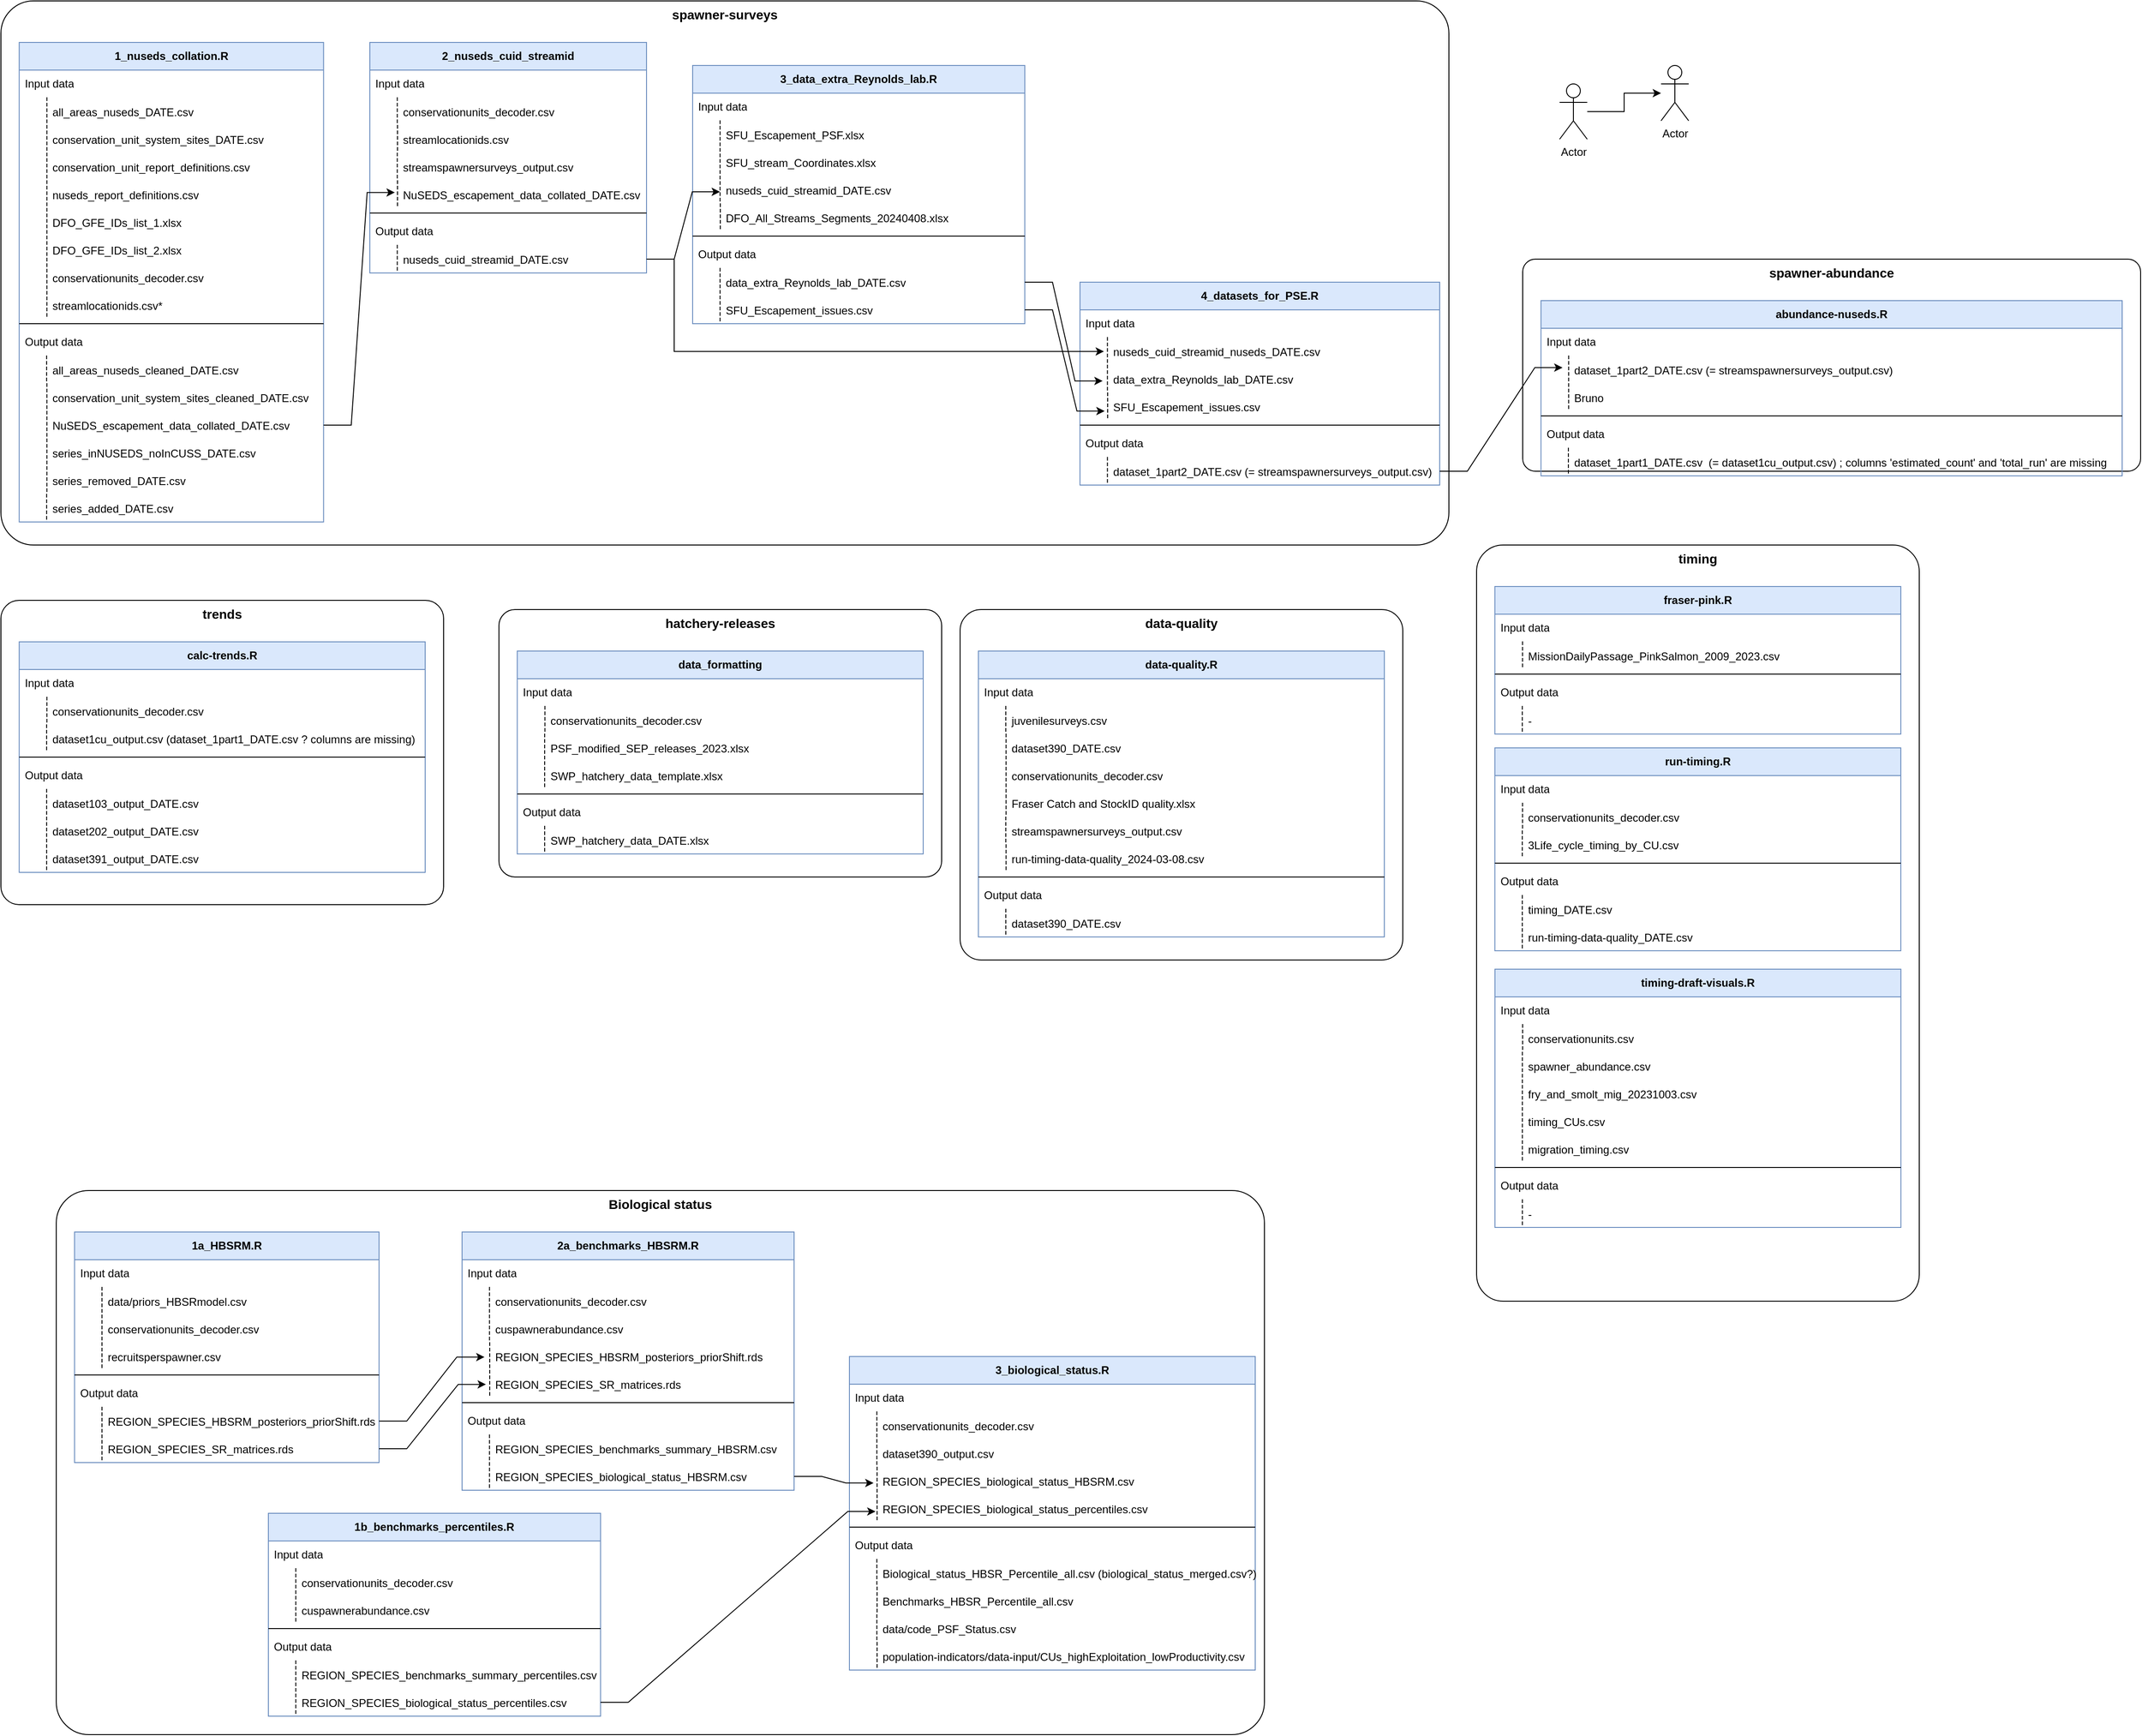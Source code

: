 <mxfile version="24.6.4" type="github">
  <diagram id="C5RBs43oDa-KdzZeNtuy" name="Page-1">
    <mxGraphModel dx="1562" dy="2044" grid="1" gridSize="10" guides="1" tooltips="1" connect="1" arrows="1" fold="1" page="1" pageScale="1" pageWidth="1920" pageHeight="1200" math="0" shadow="0">
      <root>
        <mxCell id="WIyWlLk6GJQsqaUBKTNV-0" />
        <mxCell id="WIyWlLk6GJQsqaUBKTNV-1" parent="WIyWlLk6GJQsqaUBKTNV-0" />
        <mxCell id="khTtqg0wwVwJtDz728x1-9" value="&lt;b style=&quot;&quot;&gt;&lt;font style=&quot;font-size: 14px;&quot;&gt;Biological status&lt;/font&gt;&lt;/b&gt;" style="rounded=1;whiteSpace=wrap;html=1;direction=west;verticalAlign=top;container=1;arcSize=6;fontSize=12;" parent="WIyWlLk6GJQsqaUBKTNV-1" vertex="1">
          <mxGeometry x="100" y="120" width="1310" height="590" as="geometry">
            <mxRectangle x="130" y="-1150" width="140" height="30" as="alternateBounds" />
          </mxGeometry>
        </mxCell>
        <mxCell id="YXvkPUyqIe6JMjW3pNhc-0" value="&lt;font style=&quot;font-size: 12px;&quot;&gt;&lt;b&gt;1a_HBSRM.R&lt;/b&gt;&lt;/font&gt;" style="swimlane;fontStyle=0;childLayout=stackLayout;horizontal=1;startSize=30;horizontalStack=0;resizeParent=1;resizeParentMax=0;resizeLast=0;collapsible=1;marginBottom=0;whiteSpace=wrap;html=1;movable=1;resizable=1;rotatable=1;deletable=1;editable=1;locked=0;connectable=1;fillColor=#dae8fc;strokeColor=#6c8ebf;fontSize=12;" parent="khTtqg0wwVwJtDz728x1-9" vertex="1">
          <mxGeometry x="19.83" y="45" width="330.17" height="250" as="geometry" />
        </mxCell>
        <mxCell id="YXvkPUyqIe6JMjW3pNhc-1" value="Input data" style="text;strokeColor=none;fillColor=none;align=left;verticalAlign=middle;spacingLeft=4;spacingRight=4;overflow=hidden;points=[[0,0.5],[1,0.5]];portConstraint=eastwest;rotatable=1;whiteSpace=wrap;html=1;movable=1;resizable=1;deletable=1;editable=1;locked=0;connectable=1;fontSize=12;" parent="YXvkPUyqIe6JMjW3pNhc-0" vertex="1">
          <mxGeometry y="30" width="330.17" height="30" as="geometry" />
        </mxCell>
        <mxCell id="YXvkPUyqIe6JMjW3pNhc-18" value="data/priors_HBSRmodel.csv" style="shape=partialRectangle;fillColor=none;align=left;verticalAlign=middle;strokeColor=none;spacingLeft=34;rotatable=1;points=[[0,0.5],[1,0.5]];portConstraint=eastwest;dropTarget=0;movable=1;resizable=1;deletable=1;editable=1;locked=0;connectable=1;fontSize=12;" parent="YXvkPUyqIe6JMjW3pNhc-0" vertex="1">
          <mxGeometry y="60" width="330.17" height="30" as="geometry" />
        </mxCell>
        <mxCell id="YXvkPUyqIe6JMjW3pNhc-19" value="" style="shape=partialRectangle;top=0;left=0;bottom=0;fillColor=none;stokeWidth=1;dashed=1;align=left;verticalAlign=middle;spacingLeft=4;spacingRight=4;overflow=hidden;rotatable=1;points=[];portConstraint=eastwest;part=1;movable=1;resizable=1;deletable=1;editable=1;locked=0;connectable=1;fontSize=12;" parent="YXvkPUyqIe6JMjW3pNhc-18" vertex="1" connectable="0">
          <mxGeometry width="29.743" height="30" as="geometry" />
        </mxCell>
        <mxCell id="YXvkPUyqIe6JMjW3pNhc-16" value="conservationunits_decoder.csv" style="shape=partialRectangle;fillColor=none;align=left;verticalAlign=middle;strokeColor=none;spacingLeft=34;rotatable=1;points=[[0,0.5],[1,0.5]];portConstraint=eastwest;dropTarget=0;movable=1;resizable=1;deletable=1;editable=1;locked=0;connectable=1;fontSize=12;" parent="YXvkPUyqIe6JMjW3pNhc-0" vertex="1">
          <mxGeometry y="90" width="330.17" height="30" as="geometry" />
        </mxCell>
        <mxCell id="YXvkPUyqIe6JMjW3pNhc-17" value="" style="shape=partialRectangle;top=0;left=0;bottom=0;fillColor=none;stokeWidth=1;dashed=1;align=left;verticalAlign=middle;spacingLeft=4;spacingRight=4;overflow=hidden;rotatable=1;points=[];portConstraint=eastwest;part=1;movable=1;resizable=1;deletable=1;editable=1;locked=0;connectable=1;fontSize=12;" parent="YXvkPUyqIe6JMjW3pNhc-16" vertex="1" connectable="0">
          <mxGeometry width="29.743" height="30" as="geometry" />
        </mxCell>
        <mxCell id="YXvkPUyqIe6JMjW3pNhc-9" value="recruitsperspawner.csv" style="shape=partialRectangle;fillColor=none;align=left;verticalAlign=middle;strokeColor=none;spacingLeft=34;rotatable=1;points=[[0,0.5],[1,0.5]];portConstraint=eastwest;dropTarget=0;movable=1;resizable=1;deletable=1;editable=1;locked=0;connectable=1;fontSize=12;" parent="YXvkPUyqIe6JMjW3pNhc-0" vertex="1">
          <mxGeometry y="120" width="330.17" height="30" as="geometry" />
        </mxCell>
        <mxCell id="YXvkPUyqIe6JMjW3pNhc-10" value="" style="shape=partialRectangle;top=0;left=0;bottom=0;fillColor=none;stokeWidth=1;dashed=1;align=left;verticalAlign=middle;spacingLeft=4;spacingRight=4;overflow=hidden;rotatable=1;points=[];portConstraint=eastwest;part=1;movable=1;resizable=1;deletable=1;editable=1;locked=0;connectable=1;fontSize=12;" parent="YXvkPUyqIe6JMjW3pNhc-9" vertex="1" connectable="0">
          <mxGeometry width="29.743" height="30" as="geometry" />
        </mxCell>
        <mxCell id="YXvkPUyqIe6JMjW3pNhc-11" value="" style="line;strokeWidth=1;rotatable=1;dashed=0;labelPosition=right;align=left;verticalAlign=middle;spacingTop=0;spacingLeft=6;points=[];portConstraint=eastwest;movable=1;resizable=1;deletable=1;editable=1;locked=0;connectable=1;fontSize=12;" parent="YXvkPUyqIe6JMjW3pNhc-0" vertex="1">
          <mxGeometry y="150" width="330.17" height="10" as="geometry" />
        </mxCell>
        <mxCell id="YXvkPUyqIe6JMjW3pNhc-2" value="Output data" style="text;strokeColor=none;fillColor=none;align=left;verticalAlign=middle;spacingLeft=4;spacingRight=4;overflow=hidden;points=[[0,0.5],[1,0.5]];portConstraint=eastwest;rotatable=1;whiteSpace=wrap;html=1;movable=1;resizable=1;deletable=1;editable=1;locked=0;connectable=1;fontSize=12;" parent="YXvkPUyqIe6JMjW3pNhc-0" vertex="1">
          <mxGeometry y="160" width="330.17" height="30" as="geometry" />
        </mxCell>
        <mxCell id="YXvkPUyqIe6JMjW3pNhc-22" value="REGION_SPECIES_HBSRM_posteriors_priorShift.rds" style="shape=partialRectangle;fillColor=none;align=left;verticalAlign=middle;strokeColor=none;spacingLeft=34;rotatable=1;points=[[0,0.5],[1,0.5]];portConstraint=eastwest;dropTarget=0;movable=1;resizable=1;deletable=1;editable=1;locked=0;connectable=1;fontSize=12;" parent="YXvkPUyqIe6JMjW3pNhc-0" vertex="1">
          <mxGeometry y="190" width="330.17" height="30" as="geometry" />
        </mxCell>
        <mxCell id="YXvkPUyqIe6JMjW3pNhc-23" value="" style="shape=partialRectangle;top=0;left=0;bottom=0;fillColor=none;stokeWidth=1;dashed=1;align=left;verticalAlign=middle;spacingLeft=4;spacingRight=4;overflow=hidden;rotatable=1;points=[];portConstraint=eastwest;part=1;movable=1;resizable=1;deletable=1;editable=1;locked=0;connectable=1;fontSize=12;" parent="YXvkPUyqIe6JMjW3pNhc-22" vertex="1" connectable="0">
          <mxGeometry width="29.743" height="30" as="geometry" />
        </mxCell>
        <mxCell id="YXvkPUyqIe6JMjW3pNhc-14" value="REGION_SPECIES_SR_matrices.rds" style="shape=partialRectangle;fillColor=none;align=left;verticalAlign=middle;strokeColor=none;spacingLeft=34;rotatable=1;points=[[0,0.5],[1,0.5]];portConstraint=eastwest;dropTarget=0;movable=1;resizable=1;deletable=1;editable=1;locked=0;connectable=1;fontSize=12;" parent="YXvkPUyqIe6JMjW3pNhc-0" vertex="1">
          <mxGeometry y="220" width="330.17" height="30" as="geometry" />
        </mxCell>
        <mxCell id="YXvkPUyqIe6JMjW3pNhc-15" value="" style="shape=partialRectangle;top=0;left=0;bottom=0;fillColor=none;stokeWidth=1;dashed=1;align=left;verticalAlign=middle;spacingLeft=4;spacingRight=4;overflow=hidden;rotatable=1;points=[];portConstraint=eastwest;part=1;movable=1;resizable=1;deletable=1;editable=1;locked=0;connectable=1;fontSize=12;" parent="YXvkPUyqIe6JMjW3pNhc-14" vertex="1" connectable="0">
          <mxGeometry width="29.743" height="30" as="geometry" />
        </mxCell>
        <mxCell id="YXvkPUyqIe6JMjW3pNhc-40" value="&lt;font style=&quot;font-size: 12px;&quot;&gt;&lt;b&gt;1b_benchmarks_percentiles.R&lt;/b&gt;&lt;/font&gt;" style="swimlane;fontStyle=0;childLayout=stackLayout;horizontal=1;startSize=30;horizontalStack=0;resizeParent=1;resizeParentMax=0;resizeLast=0;collapsible=1;marginBottom=0;whiteSpace=wrap;html=1;movable=1;resizable=1;rotatable=1;deletable=1;editable=1;locked=0;connectable=1;fillColor=#dae8fc;strokeColor=#6c8ebf;fontSize=12;" parent="khTtqg0wwVwJtDz728x1-9" vertex="1">
          <mxGeometry x="230" y="350" width="360.17" height="220" as="geometry" />
        </mxCell>
        <mxCell id="YXvkPUyqIe6JMjW3pNhc-41" value="Input data" style="text;strokeColor=none;fillColor=none;align=left;verticalAlign=middle;spacingLeft=4;spacingRight=4;overflow=hidden;points=[[0,0.5],[1,0.5]];portConstraint=eastwest;rotatable=1;whiteSpace=wrap;html=1;movable=1;resizable=1;deletable=1;editable=1;locked=0;connectable=1;fontSize=12;" parent="YXvkPUyqIe6JMjW3pNhc-40" vertex="1">
          <mxGeometry y="30" width="360.17" height="30" as="geometry" />
        </mxCell>
        <mxCell id="YXvkPUyqIe6JMjW3pNhc-44" value="conservationunits_decoder.csv" style="shape=partialRectangle;fillColor=none;align=left;verticalAlign=middle;strokeColor=none;spacingLeft=34;rotatable=1;points=[[0,0.5],[1,0.5]];portConstraint=eastwest;dropTarget=0;movable=1;resizable=1;deletable=1;editable=1;locked=0;connectable=1;fontSize=12;" parent="YXvkPUyqIe6JMjW3pNhc-40" vertex="1">
          <mxGeometry y="60" width="360.17" height="30" as="geometry" />
        </mxCell>
        <mxCell id="YXvkPUyqIe6JMjW3pNhc-45" value="" style="shape=partialRectangle;top=0;left=0;bottom=0;fillColor=none;stokeWidth=1;dashed=1;align=left;verticalAlign=middle;spacingLeft=4;spacingRight=4;overflow=hidden;rotatable=1;points=[];portConstraint=eastwest;part=1;movable=1;resizable=1;deletable=1;editable=1;locked=0;connectable=1;fontSize=12;" parent="YXvkPUyqIe6JMjW3pNhc-44" vertex="1" connectable="0">
          <mxGeometry width="29.743" height="30" as="geometry" />
        </mxCell>
        <mxCell id="YXvkPUyqIe6JMjW3pNhc-46" value="cuspawnerabundance.csv" style="shape=partialRectangle;fillColor=none;align=left;verticalAlign=middle;strokeColor=none;spacingLeft=34;rotatable=1;points=[[0,0.5],[1,0.5]];portConstraint=eastwest;dropTarget=0;movable=1;resizable=1;deletable=1;editable=1;locked=0;connectable=1;fontSize=12;" parent="YXvkPUyqIe6JMjW3pNhc-40" vertex="1">
          <mxGeometry y="90" width="360.17" height="30" as="geometry" />
        </mxCell>
        <mxCell id="YXvkPUyqIe6JMjW3pNhc-47" value="" style="shape=partialRectangle;top=0;left=0;bottom=0;fillColor=none;stokeWidth=1;dashed=1;align=left;verticalAlign=middle;spacingLeft=4;spacingRight=4;overflow=hidden;rotatable=1;points=[];portConstraint=eastwest;part=1;movable=1;resizable=1;deletable=1;editable=1;locked=0;connectable=1;fontSize=12;" parent="YXvkPUyqIe6JMjW3pNhc-46" vertex="1" connectable="0">
          <mxGeometry width="29.743" height="30" as="geometry" />
        </mxCell>
        <mxCell id="YXvkPUyqIe6JMjW3pNhc-48" value="" style="line;strokeWidth=1;rotatable=1;dashed=0;labelPosition=right;align=left;verticalAlign=middle;spacingTop=0;spacingLeft=6;points=[];portConstraint=eastwest;movable=1;resizable=1;deletable=1;editable=1;locked=0;connectable=1;fontSize=12;" parent="YXvkPUyqIe6JMjW3pNhc-40" vertex="1">
          <mxGeometry y="120" width="360.17" height="10" as="geometry" />
        </mxCell>
        <mxCell id="YXvkPUyqIe6JMjW3pNhc-49" value="Output data" style="text;strokeColor=none;fillColor=none;align=left;verticalAlign=middle;spacingLeft=4;spacingRight=4;overflow=hidden;points=[[0,0.5],[1,0.5]];portConstraint=eastwest;rotatable=1;whiteSpace=wrap;html=1;movable=1;resizable=1;deletable=1;editable=1;locked=0;connectable=1;fontSize=12;" parent="YXvkPUyqIe6JMjW3pNhc-40" vertex="1">
          <mxGeometry y="130" width="360.17" height="30" as="geometry" />
        </mxCell>
        <mxCell id="YXvkPUyqIe6JMjW3pNhc-50" value="REGION_SPECIES_benchmarks_summary_percentiles.csv" style="shape=partialRectangle;fillColor=none;align=left;verticalAlign=middle;strokeColor=none;spacingLeft=34;rotatable=1;points=[[0,0.5],[1,0.5]];portConstraint=eastwest;dropTarget=0;movable=1;resizable=1;deletable=1;editable=1;locked=0;connectable=1;fontSize=12;" parent="YXvkPUyqIe6JMjW3pNhc-40" vertex="1">
          <mxGeometry y="160" width="360.17" height="30" as="geometry" />
        </mxCell>
        <mxCell id="YXvkPUyqIe6JMjW3pNhc-51" value="" style="shape=partialRectangle;top=0;left=0;bottom=0;fillColor=none;stokeWidth=1;dashed=1;align=left;verticalAlign=middle;spacingLeft=4;spacingRight=4;overflow=hidden;rotatable=1;points=[];portConstraint=eastwest;part=1;movable=1;resizable=1;deletable=1;editable=1;locked=0;connectable=1;fontSize=12;" parent="YXvkPUyqIe6JMjW3pNhc-50" vertex="1" connectable="0">
          <mxGeometry width="29.743" height="30" as="geometry" />
        </mxCell>
        <mxCell id="YXvkPUyqIe6JMjW3pNhc-52" value="REGION_SPECIES_biological_status_percentiles.csv" style="shape=partialRectangle;fillColor=none;align=left;verticalAlign=middle;strokeColor=none;spacingLeft=34;rotatable=1;points=[[0,0.5],[1,0.5]];portConstraint=eastwest;dropTarget=0;movable=1;resizable=1;deletable=1;editable=1;locked=0;connectable=1;fontSize=12;" parent="YXvkPUyqIe6JMjW3pNhc-40" vertex="1">
          <mxGeometry y="190" width="360.17" height="30" as="geometry" />
        </mxCell>
        <mxCell id="YXvkPUyqIe6JMjW3pNhc-53" value="" style="shape=partialRectangle;top=0;left=0;bottom=0;fillColor=none;stokeWidth=1;dashed=1;align=left;verticalAlign=middle;spacingLeft=4;spacingRight=4;overflow=hidden;rotatable=1;points=[];portConstraint=eastwest;part=1;movable=1;resizable=1;deletable=1;editable=1;locked=0;connectable=1;fontSize=12;" parent="YXvkPUyqIe6JMjW3pNhc-52" vertex="1" connectable="0">
          <mxGeometry width="29.743" height="30" as="geometry" />
        </mxCell>
        <mxCell id="YXvkPUyqIe6JMjW3pNhc-54" value="&lt;font style=&quot;font-size: 12px;&quot;&gt;&lt;b&gt;2a_benchmarks_HBSRM.R&lt;/b&gt;&lt;/font&gt;" style="swimlane;fontStyle=0;childLayout=stackLayout;horizontal=1;startSize=30;horizontalStack=0;resizeParent=1;resizeParentMax=0;resizeLast=0;collapsible=1;marginBottom=0;whiteSpace=wrap;html=1;movable=1;resizable=1;rotatable=1;deletable=1;editable=1;locked=0;connectable=1;fillColor=#dae8fc;strokeColor=#6c8ebf;fontSize=12;" parent="khTtqg0wwVwJtDz728x1-9" vertex="1">
          <mxGeometry x="440" y="45" width="360" height="280" as="geometry" />
        </mxCell>
        <mxCell id="YXvkPUyqIe6JMjW3pNhc-55" value="Input data" style="text;strokeColor=none;fillColor=none;align=left;verticalAlign=middle;spacingLeft=4;spacingRight=4;overflow=hidden;points=[[0,0.5],[1,0.5]];portConstraint=eastwest;rotatable=1;whiteSpace=wrap;html=1;movable=1;resizable=1;deletable=1;editable=1;locked=0;connectable=1;fontSize=12;" parent="YXvkPUyqIe6JMjW3pNhc-54" vertex="1">
          <mxGeometry y="30" width="360" height="30" as="geometry" />
        </mxCell>
        <mxCell id="YXvkPUyqIe6JMjW3pNhc-56" value="conservationunits_decoder.csv" style="shape=partialRectangle;fillColor=none;align=left;verticalAlign=middle;strokeColor=none;spacingLeft=34;rotatable=1;points=[[0,0.5],[1,0.5]];portConstraint=eastwest;dropTarget=0;movable=1;resizable=1;deletable=1;editable=1;locked=0;connectable=1;fontSize=12;" parent="YXvkPUyqIe6JMjW3pNhc-54" vertex="1">
          <mxGeometry y="60" width="360" height="30" as="geometry" />
        </mxCell>
        <mxCell id="YXvkPUyqIe6JMjW3pNhc-57" value="" style="shape=partialRectangle;top=0;left=0;bottom=0;fillColor=none;stokeWidth=1;dashed=1;align=left;verticalAlign=middle;spacingLeft=4;spacingRight=4;overflow=hidden;rotatable=1;points=[];portConstraint=eastwest;part=1;movable=1;resizable=1;deletable=1;editable=1;locked=0;connectable=1;fontSize=12;" parent="YXvkPUyqIe6JMjW3pNhc-56" vertex="1" connectable="0">
          <mxGeometry width="29.743" height="30" as="geometry" />
        </mxCell>
        <mxCell id="YXvkPUyqIe6JMjW3pNhc-58" value="cuspawnerabundance.csv" style="shape=partialRectangle;fillColor=none;align=left;verticalAlign=middle;strokeColor=none;spacingLeft=34;rotatable=1;points=[[0,0.5],[1,0.5]];portConstraint=eastwest;dropTarget=0;movable=1;resizable=1;deletable=1;editable=1;locked=0;connectable=1;fontSize=12;" parent="YXvkPUyqIe6JMjW3pNhc-54" vertex="1">
          <mxGeometry y="90" width="360" height="30" as="geometry" />
        </mxCell>
        <mxCell id="YXvkPUyqIe6JMjW3pNhc-59" value="" style="shape=partialRectangle;top=0;left=0;bottom=0;fillColor=none;stokeWidth=1;dashed=1;align=left;verticalAlign=middle;spacingLeft=4;spacingRight=4;overflow=hidden;rotatable=1;points=[];portConstraint=eastwest;part=1;movable=1;resizable=1;deletable=1;editable=1;locked=0;connectable=1;fontSize=12;" parent="YXvkPUyqIe6JMjW3pNhc-58" vertex="1" connectable="0">
          <mxGeometry width="29.743" height="30" as="geometry" />
        </mxCell>
        <mxCell id="YXvkPUyqIe6JMjW3pNhc-77" value="REGION_SPECIES_HBSRM_posteriors_priorShift.rds" style="shape=partialRectangle;fillColor=none;align=left;verticalAlign=middle;strokeColor=none;spacingLeft=34;rotatable=1;points=[[0,0.5],[1,0.5]];portConstraint=eastwest;dropTarget=0;movable=1;resizable=1;deletable=1;editable=1;locked=0;connectable=1;fontSize=12;" parent="YXvkPUyqIe6JMjW3pNhc-54" vertex="1">
          <mxGeometry y="120" width="360" height="30" as="geometry" />
        </mxCell>
        <mxCell id="YXvkPUyqIe6JMjW3pNhc-78" value="" style="shape=partialRectangle;top=0;left=0;bottom=0;fillColor=none;stokeWidth=1;dashed=1;align=left;verticalAlign=middle;spacingLeft=4;spacingRight=4;overflow=hidden;rotatable=1;points=[];portConstraint=eastwest;part=1;movable=1;resizable=1;deletable=1;editable=1;locked=0;connectable=1;fontSize=12;" parent="YXvkPUyqIe6JMjW3pNhc-77" vertex="1" connectable="0">
          <mxGeometry width="30" height="30" as="geometry" />
        </mxCell>
        <mxCell id="YXvkPUyqIe6JMjW3pNhc-71" value="REGION_SPECIES_SR_matrices.rds" style="shape=partialRectangle;fillColor=none;align=left;verticalAlign=middle;strokeColor=none;spacingLeft=34;rotatable=1;points=[[0,0.5],[1,0.5]];portConstraint=eastwest;dropTarget=0;movable=1;resizable=1;deletable=1;editable=1;locked=0;connectable=1;fontSize=12;" parent="YXvkPUyqIe6JMjW3pNhc-54" vertex="1">
          <mxGeometry y="150" width="360" height="30" as="geometry" />
        </mxCell>
        <mxCell id="YXvkPUyqIe6JMjW3pNhc-72" value="" style="shape=partialRectangle;top=0;left=0;bottom=0;fillColor=none;stokeWidth=1;dashed=1;align=left;verticalAlign=middle;spacingLeft=4;spacingRight=4;overflow=hidden;rotatable=1;points=[];portConstraint=eastwest;part=1;movable=1;resizable=1;deletable=1;editable=1;locked=0;connectable=1;fontSize=12;" parent="YXvkPUyqIe6JMjW3pNhc-71" vertex="1" connectable="0">
          <mxGeometry width="30" height="30" as="geometry" />
        </mxCell>
        <mxCell id="YXvkPUyqIe6JMjW3pNhc-60" value="" style="line;strokeWidth=1;rotatable=1;dashed=0;labelPosition=right;align=left;verticalAlign=middle;spacingTop=0;spacingLeft=6;points=[];portConstraint=eastwest;movable=1;resizable=1;deletable=1;editable=1;locked=0;connectable=1;fontSize=12;" parent="YXvkPUyqIe6JMjW3pNhc-54" vertex="1">
          <mxGeometry y="180" width="360" height="10" as="geometry" />
        </mxCell>
        <mxCell id="YXvkPUyqIe6JMjW3pNhc-61" value="Output data" style="text;strokeColor=none;fillColor=none;align=left;verticalAlign=middle;spacingLeft=4;spacingRight=4;overflow=hidden;points=[[0,0.5],[1,0.5]];portConstraint=eastwest;rotatable=1;whiteSpace=wrap;html=1;movable=1;resizable=1;deletable=1;editable=1;locked=0;connectable=1;fontSize=12;" parent="YXvkPUyqIe6JMjW3pNhc-54" vertex="1">
          <mxGeometry y="190" width="360" height="30" as="geometry" />
        </mxCell>
        <mxCell id="YXvkPUyqIe6JMjW3pNhc-62" value="REGION_SPECIES_benchmarks_summary_HBSRM.csv" style="shape=partialRectangle;fillColor=none;align=left;verticalAlign=middle;strokeColor=none;spacingLeft=34;rotatable=1;points=[[0,0.5],[1,0.5]];portConstraint=eastwest;dropTarget=0;movable=1;resizable=1;deletable=1;editable=1;locked=0;connectable=1;fontSize=12;" parent="YXvkPUyqIe6JMjW3pNhc-54" vertex="1">
          <mxGeometry y="220" width="360" height="30" as="geometry" />
        </mxCell>
        <mxCell id="YXvkPUyqIe6JMjW3pNhc-63" value="" style="shape=partialRectangle;top=0;left=0;bottom=0;fillColor=none;stokeWidth=1;dashed=1;align=left;verticalAlign=middle;spacingLeft=4;spacingRight=4;overflow=hidden;rotatable=1;points=[];portConstraint=eastwest;part=1;movable=1;resizable=1;deletable=1;editable=1;locked=0;connectable=1;fontSize=12;" parent="YXvkPUyqIe6JMjW3pNhc-62" vertex="1" connectable="0">
          <mxGeometry width="29.743" height="30" as="geometry" />
        </mxCell>
        <mxCell id="YXvkPUyqIe6JMjW3pNhc-64" value="REGION_SPECIES_biological_status_HBSRM.csv" style="shape=partialRectangle;fillColor=none;align=left;verticalAlign=middle;strokeColor=none;spacingLeft=34;rotatable=1;points=[[0,0.5],[1,0.5]];portConstraint=eastwest;dropTarget=0;movable=1;resizable=1;deletable=1;editable=1;locked=0;connectable=1;fontSize=12;" parent="YXvkPUyqIe6JMjW3pNhc-54" vertex="1">
          <mxGeometry y="250" width="360" height="30" as="geometry" />
        </mxCell>
        <mxCell id="YXvkPUyqIe6JMjW3pNhc-65" value="" style="shape=partialRectangle;top=0;left=0;bottom=0;fillColor=none;stokeWidth=1;dashed=1;align=left;verticalAlign=middle;spacingLeft=4;spacingRight=4;overflow=hidden;rotatable=1;points=[];portConstraint=eastwest;part=1;movable=1;resizable=1;deletable=1;editable=1;locked=0;connectable=1;fontSize=12;" parent="YXvkPUyqIe6JMjW3pNhc-64" vertex="1" connectable="0">
          <mxGeometry width="29.743" height="30" as="geometry" />
        </mxCell>
        <mxCell id="YXvkPUyqIe6JMjW3pNhc-79" style="edgeStyle=entityRelationEdgeStyle;rounded=0;orthogonalLoop=1;jettySize=auto;html=1;exitX=1;exitY=0.5;exitDx=0;exitDy=0;entryX=0.811;entryY=0.519;entryDx=0;entryDy=0;entryPerimeter=0;movable=1;resizable=1;rotatable=1;deletable=1;editable=1;locked=0;connectable=1;fontSize=12;" parent="khTtqg0wwVwJtDz728x1-9" source="YXvkPUyqIe6JMjW3pNhc-22" target="YXvkPUyqIe6JMjW3pNhc-78" edge="1">
          <mxGeometry relative="1" as="geometry">
            <Array as="points">
              <mxPoint x="577.813" y="134.465" />
            </Array>
          </mxGeometry>
        </mxCell>
        <mxCell id="YXvkPUyqIe6JMjW3pNhc-81" style="edgeStyle=entityRelationEdgeStyle;shape=connector;rounded=0;orthogonalLoop=1;jettySize=auto;html=1;exitX=1;exitY=0.5;exitDx=0;exitDy=0;strokeColor=default;align=center;verticalAlign=middle;fontFamily=Helvetica;fontSize=12;fontColor=default;labelBackgroundColor=default;endArrow=classic;entryX=0.862;entryY=0.507;entryDx=0;entryDy=0;entryPerimeter=0;movable=1;resizable=1;rotatable=1;deletable=1;editable=1;locked=0;connectable=1;" parent="khTtqg0wwVwJtDz728x1-9" source="YXvkPUyqIe6JMjW3pNhc-14" target="YXvkPUyqIe6JMjW3pNhc-72" edge="1">
          <mxGeometry relative="1" as="geometry">
            <mxPoint x="604.688" y="154.36" as="targetPoint" />
          </mxGeometry>
        </mxCell>
        <mxCell id="YXvkPUyqIe6JMjW3pNhc-82" value="&lt;font style=&quot;font-size: 12px;&quot;&gt;&lt;b&gt;3_biological_status.R&lt;/b&gt;&lt;/font&gt;" style="swimlane;fontStyle=0;childLayout=stackLayout;horizontal=1;startSize=30;horizontalStack=0;resizeParent=1;resizeParentMax=0;resizeLast=0;collapsible=1;marginBottom=0;whiteSpace=wrap;html=1;movable=1;resizable=1;rotatable=1;deletable=1;editable=1;locked=0;connectable=1;fillColor=#dae8fc;strokeColor=#6c8ebf;fontSize=12;" parent="khTtqg0wwVwJtDz728x1-9" vertex="1">
          <mxGeometry x="860" y="180" width="440" height="340" as="geometry" />
        </mxCell>
        <mxCell id="YXvkPUyqIe6JMjW3pNhc-83" value="Input data" style="text;strokeColor=none;fillColor=none;align=left;verticalAlign=middle;spacingLeft=4;spacingRight=4;overflow=hidden;points=[[0,0.5],[1,0.5]];portConstraint=eastwest;rotatable=1;whiteSpace=wrap;html=1;movable=1;resizable=1;deletable=1;editable=1;locked=0;connectable=1;fontSize=12;" parent="YXvkPUyqIe6JMjW3pNhc-82" vertex="1">
          <mxGeometry y="30" width="440" height="30" as="geometry" />
        </mxCell>
        <mxCell id="YXvkPUyqIe6JMjW3pNhc-84" value="conservationunits_decoder.csv" style="shape=partialRectangle;fillColor=none;align=left;verticalAlign=middle;strokeColor=none;spacingLeft=34;rotatable=1;points=[[0,0.5],[1,0.5]];portConstraint=eastwest;dropTarget=0;movable=1;resizable=1;deletable=1;editable=1;locked=0;connectable=1;fontSize=12;" parent="YXvkPUyqIe6JMjW3pNhc-82" vertex="1">
          <mxGeometry y="60" width="440" height="30" as="geometry" />
        </mxCell>
        <mxCell id="YXvkPUyqIe6JMjW3pNhc-85" value="" style="shape=partialRectangle;top=0;left=0;bottom=0;fillColor=none;stokeWidth=1;dashed=1;align=left;verticalAlign=middle;spacingLeft=4;spacingRight=4;overflow=hidden;rotatable=1;points=[];portConstraint=eastwest;part=1;movable=1;resizable=1;deletable=1;editable=1;locked=0;connectable=1;fontSize=12;" parent="YXvkPUyqIe6JMjW3pNhc-84" vertex="1" connectable="0">
          <mxGeometry width="29.743" height="30" as="geometry" />
        </mxCell>
        <mxCell id="YXvkPUyqIe6JMjW3pNhc-86" value="dataset390_output.csv" style="shape=partialRectangle;fillColor=none;align=left;verticalAlign=middle;strokeColor=none;spacingLeft=34;rotatable=1;points=[[0,0.5],[1,0.5]];portConstraint=eastwest;dropTarget=0;movable=1;resizable=1;deletable=1;editable=1;locked=0;connectable=1;fontSize=12;" parent="YXvkPUyqIe6JMjW3pNhc-82" vertex="1">
          <mxGeometry y="90" width="440" height="30" as="geometry" />
        </mxCell>
        <mxCell id="YXvkPUyqIe6JMjW3pNhc-87" value="" style="shape=partialRectangle;top=0;left=0;bottom=0;fillColor=none;stokeWidth=1;dashed=1;align=left;verticalAlign=middle;spacingLeft=4;spacingRight=4;overflow=hidden;rotatable=1;points=[];portConstraint=eastwest;part=1;movable=1;resizable=1;deletable=1;editable=1;locked=0;connectable=1;fontSize=12;" parent="YXvkPUyqIe6JMjW3pNhc-86" vertex="1" connectable="0">
          <mxGeometry width="29.743" height="30" as="geometry" />
        </mxCell>
        <mxCell id="YXvkPUyqIe6JMjW3pNhc-96" value="REGION_SPECIES_biological_status_HBSRM.csv" style="shape=partialRectangle;fillColor=none;align=left;verticalAlign=middle;strokeColor=none;spacingLeft=34;rotatable=1;points=[[0,0.5],[1,0.5]];portConstraint=eastwest;dropTarget=0;fontFamily=Helvetica;fontSize=12;fontColor=default;labelBackgroundColor=default;movable=1;resizable=1;deletable=1;editable=1;locked=0;connectable=1;" parent="YXvkPUyqIe6JMjW3pNhc-82" vertex="1">
          <mxGeometry y="120" width="440" height="30" as="geometry" />
        </mxCell>
        <mxCell id="YXvkPUyqIe6JMjW3pNhc-97" value="" style="shape=partialRectangle;top=0;left=0;bottom=0;fillColor=none;stokeWidth=1;dashed=1;align=left;verticalAlign=middle;spacingLeft=4;spacingRight=4;overflow=hidden;rotatable=1;points=[];portConstraint=eastwest;part=1;fontFamily=Helvetica;fontSize=12;fontColor=default;labelBackgroundColor=default;movable=1;resizable=1;deletable=1;editable=1;locked=0;connectable=1;" parent="YXvkPUyqIe6JMjW3pNhc-96" vertex="1" connectable="0">
          <mxGeometry width="30" height="30" as="geometry" />
        </mxCell>
        <mxCell id="YXvkPUyqIe6JMjW3pNhc-102" value="REGION_SPECIES_biological_status_percentiles.csv" style="shape=partialRectangle;fillColor=none;align=left;verticalAlign=middle;strokeColor=none;spacingLeft=34;rotatable=1;points=[[0,0.5],[1,0.5]];portConstraint=eastwest;dropTarget=0;fontFamily=Helvetica;fontSize=12;fontColor=default;labelBackgroundColor=default;movable=1;resizable=1;deletable=1;editable=1;locked=0;connectable=1;" parent="YXvkPUyqIe6JMjW3pNhc-82" vertex="1">
          <mxGeometry y="150" width="440" height="30" as="geometry" />
        </mxCell>
        <mxCell id="YXvkPUyqIe6JMjW3pNhc-103" value="" style="shape=partialRectangle;top=0;left=0;bottom=0;fillColor=none;stokeWidth=1;dashed=1;align=left;verticalAlign=middle;spacingLeft=4;spacingRight=4;overflow=hidden;rotatable=1;points=[];portConstraint=eastwest;part=1;fontFamily=Helvetica;fontSize=12;fontColor=default;labelBackgroundColor=default;movable=1;resizable=1;deletable=1;editable=1;locked=0;connectable=1;" parent="YXvkPUyqIe6JMjW3pNhc-102" vertex="1" connectable="0">
          <mxGeometry width="30" height="30" as="geometry" />
        </mxCell>
        <mxCell id="YXvkPUyqIe6JMjW3pNhc-88" value="" style="line;strokeWidth=1;rotatable=1;dashed=0;labelPosition=right;align=left;verticalAlign=middle;spacingTop=0;spacingLeft=6;points=[];portConstraint=eastwest;movable=1;resizable=1;deletable=1;editable=1;locked=0;connectable=1;fontSize=12;" parent="YXvkPUyqIe6JMjW3pNhc-82" vertex="1">
          <mxGeometry y="180" width="440" height="10" as="geometry" />
        </mxCell>
        <mxCell id="YXvkPUyqIe6JMjW3pNhc-89" value="Output data" style="text;strokeColor=none;fillColor=none;align=left;verticalAlign=middle;spacingLeft=4;spacingRight=4;overflow=hidden;points=[[0,0.5],[1,0.5]];portConstraint=eastwest;rotatable=1;whiteSpace=wrap;html=1;movable=1;resizable=1;deletable=1;editable=1;locked=0;connectable=1;fontSize=12;" parent="YXvkPUyqIe6JMjW3pNhc-82" vertex="1">
          <mxGeometry y="190" width="440" height="30" as="geometry" />
        </mxCell>
        <mxCell id="YXvkPUyqIe6JMjW3pNhc-90" value="Biological_status_HBSR_Percentile_all.csv (biological_status_merged.csv?)" style="shape=partialRectangle;fillColor=none;align=left;verticalAlign=middle;strokeColor=none;spacingLeft=34;rotatable=1;points=[[0,0.5],[1,0.5]];portConstraint=eastwest;dropTarget=0;movable=1;resizable=1;deletable=1;editable=1;locked=0;connectable=1;fontSize=12;" parent="YXvkPUyqIe6JMjW3pNhc-82" vertex="1">
          <mxGeometry y="220" width="440" height="30" as="geometry" />
        </mxCell>
        <mxCell id="YXvkPUyqIe6JMjW3pNhc-91" value="" style="shape=partialRectangle;top=0;left=0;bottom=0;fillColor=none;stokeWidth=1;dashed=1;align=left;verticalAlign=middle;spacingLeft=4;spacingRight=4;overflow=hidden;rotatable=1;points=[];portConstraint=eastwest;part=1;movable=1;resizable=1;deletable=1;editable=1;locked=0;connectable=1;fontSize=12;" parent="YXvkPUyqIe6JMjW3pNhc-90" vertex="1" connectable="0">
          <mxGeometry width="29.743" height="30" as="geometry" />
        </mxCell>
        <mxCell id="YXvkPUyqIe6JMjW3pNhc-100" value="Benchmarks_HBSR_Percentile_all.csv" style="shape=partialRectangle;fillColor=none;align=left;verticalAlign=middle;strokeColor=none;spacingLeft=34;rotatable=1;points=[[0,0.5],[1,0.5]];portConstraint=eastwest;dropTarget=0;fontFamily=Helvetica;fontSize=12;fontColor=default;labelBackgroundColor=default;movable=1;resizable=1;deletable=1;editable=1;locked=0;connectable=1;" parent="YXvkPUyqIe6JMjW3pNhc-82" vertex="1">
          <mxGeometry y="250" width="440" height="30" as="geometry" />
        </mxCell>
        <mxCell id="YXvkPUyqIe6JMjW3pNhc-101" value="" style="shape=partialRectangle;top=0;left=0;bottom=0;fillColor=none;stokeWidth=1;dashed=1;align=left;verticalAlign=middle;spacingLeft=4;spacingRight=4;overflow=hidden;rotatable=1;points=[];portConstraint=eastwest;part=1;fontFamily=Helvetica;fontSize=12;fontColor=default;labelBackgroundColor=default;movable=1;resizable=1;deletable=1;editable=1;locked=0;connectable=1;" parent="YXvkPUyqIe6JMjW3pNhc-100" vertex="1" connectable="0">
          <mxGeometry width="30" height="30" as="geometry" />
        </mxCell>
        <mxCell id="YXvkPUyqIe6JMjW3pNhc-92" value="data/code_PSF_Status.csv" style="shape=partialRectangle;fillColor=none;align=left;verticalAlign=middle;strokeColor=none;spacingLeft=34;rotatable=1;points=[[0,0.5],[1,0.5]];portConstraint=eastwest;dropTarget=0;movable=1;resizable=1;deletable=1;editable=1;locked=0;connectable=1;fontSize=12;" parent="YXvkPUyqIe6JMjW3pNhc-82" vertex="1">
          <mxGeometry y="280" width="440" height="30" as="geometry" />
        </mxCell>
        <mxCell id="YXvkPUyqIe6JMjW3pNhc-93" value="" style="shape=partialRectangle;top=0;left=0;bottom=0;fillColor=none;stokeWidth=1;dashed=1;align=left;verticalAlign=middle;spacingLeft=4;spacingRight=4;overflow=hidden;rotatable=1;points=[];portConstraint=eastwest;part=1;movable=1;resizable=1;deletable=1;editable=1;locked=0;connectable=1;fontSize=12;" parent="YXvkPUyqIe6JMjW3pNhc-92" vertex="1" connectable="0">
          <mxGeometry width="29.743" height="30" as="geometry" />
        </mxCell>
        <mxCell id="YXvkPUyqIe6JMjW3pNhc-98" value="population-indicators/data-input/CUs_highExploitation_lowProductivity.csv" style="shape=partialRectangle;fillColor=none;align=left;verticalAlign=middle;strokeColor=none;spacingLeft=34;rotatable=1;points=[[0,0.5],[1,0.5]];portConstraint=eastwest;dropTarget=0;fontFamily=Helvetica;fontSize=12;fontColor=default;labelBackgroundColor=default;movable=1;resizable=1;deletable=1;editable=1;locked=0;connectable=1;" parent="YXvkPUyqIe6JMjW3pNhc-82" vertex="1">
          <mxGeometry y="310" width="440" height="30" as="geometry" />
        </mxCell>
        <mxCell id="YXvkPUyqIe6JMjW3pNhc-99" value="" style="shape=partialRectangle;top=0;left=0;bottom=0;fillColor=none;stokeWidth=1;dashed=1;align=left;verticalAlign=middle;spacingLeft=4;spacingRight=4;overflow=hidden;rotatable=1;points=[];portConstraint=eastwest;part=1;fontFamily=Helvetica;fontSize=12;fontColor=default;labelBackgroundColor=default;movable=1;resizable=1;deletable=1;editable=1;locked=0;connectable=1;" parent="YXvkPUyqIe6JMjW3pNhc-98" vertex="1" connectable="0">
          <mxGeometry width="30" height="30" as="geometry" />
        </mxCell>
        <mxCell id="YXvkPUyqIe6JMjW3pNhc-104" style="edgeStyle=entityRelationEdgeStyle;shape=connector;rounded=0;orthogonalLoop=1;jettySize=auto;html=1;exitX=1;exitY=0.5;exitDx=0;exitDy=0;strokeColor=default;align=center;verticalAlign=middle;fontFamily=Helvetica;fontSize=12;fontColor=default;labelBackgroundColor=default;endArrow=classic;entryX=0.871;entryY=0.571;entryDx=0;entryDy=0;entryPerimeter=0;movable=1;resizable=1;rotatable=1;deletable=1;editable=1;locked=0;connectable=1;" parent="khTtqg0wwVwJtDz728x1-9" source="YXvkPUyqIe6JMjW3pNhc-64" target="YXvkPUyqIe6JMjW3pNhc-97" edge="1">
          <mxGeometry relative="1" as="geometry">
            <mxPoint x="808.521" y="233.256" as="targetPoint" />
          </mxGeometry>
        </mxCell>
        <mxCell id="YXvkPUyqIe6JMjW3pNhc-107" style="edgeStyle=entityRelationEdgeStyle;shape=connector;rounded=0;orthogonalLoop=1;jettySize=auto;html=1;exitX=1;exitY=0.5;exitDx=0;exitDy=0;entryX=0.942;entryY=0.602;entryDx=0;entryDy=0;entryPerimeter=0;strokeColor=default;align=center;verticalAlign=middle;fontFamily=Helvetica;fontSize=12;fontColor=default;labelBackgroundColor=default;endArrow=classic;movable=1;resizable=1;rotatable=1;deletable=1;editable=1;locked=0;connectable=1;" parent="khTtqg0wwVwJtDz728x1-9" source="YXvkPUyqIe6JMjW3pNhc-52" target="YXvkPUyqIe6JMjW3pNhc-103" edge="1">
          <mxGeometry relative="1" as="geometry" />
        </mxCell>
        <mxCell id="YXvkPUyqIe6JMjW3pNhc-108" value="&lt;b style=&quot;&quot;&gt;&lt;font style=&quot;font-size: 14px;&quot;&gt;spawner-abundance&lt;/font&gt;&lt;/b&gt;" style="rounded=1;whiteSpace=wrap;html=1;direction=west;verticalAlign=top;container=1;arcSize=6;fontSize=12;movable=1;resizable=1;rotatable=1;deletable=1;editable=1;locked=0;connectable=1;" parent="WIyWlLk6GJQsqaUBKTNV-1" vertex="1">
          <mxGeometry x="1690" y="-890" width="670" height="230" as="geometry">
            <mxRectangle x="40" y="-520" width="140" height="30" as="alternateBounds" />
          </mxGeometry>
        </mxCell>
        <mxCell id="YXvkPUyqIe6JMjW3pNhc-109" value="&lt;b&gt;abundance-nuseds.R&lt;/b&gt;" style="swimlane;fontStyle=0;childLayout=stackLayout;horizontal=1;startSize=30;horizontalStack=0;resizeParent=1;resizeParentMax=0;resizeLast=0;collapsible=1;marginBottom=0;whiteSpace=wrap;html=1;movable=1;resizable=1;rotatable=1;deletable=1;editable=1;locked=0;connectable=1;fillColor=#dae8fc;strokeColor=#6c8ebf;fontSize=12;" parent="YXvkPUyqIe6JMjW3pNhc-108" vertex="1">
          <mxGeometry x="19.83" y="45" width="630.17" height="190" as="geometry" />
        </mxCell>
        <mxCell id="YXvkPUyqIe6JMjW3pNhc-110" value="Input data" style="text;strokeColor=none;fillColor=none;align=left;verticalAlign=middle;spacingLeft=4;spacingRight=4;overflow=hidden;points=[[0,0.5],[1,0.5]];portConstraint=eastwest;rotatable=1;whiteSpace=wrap;html=1;movable=1;resizable=1;deletable=1;editable=1;locked=0;connectable=1;fontSize=12;" parent="YXvkPUyqIe6JMjW3pNhc-109" vertex="1">
          <mxGeometry y="30" width="630.17" height="30" as="geometry" />
        </mxCell>
        <mxCell id="YXvkPUyqIe6JMjW3pNhc-183" value="dataset_1part2_DATE.csv (= streamspawnersurveys_output.csv)" style="shape=partialRectangle;fillColor=none;align=left;verticalAlign=middle;strokeColor=none;spacingLeft=34;rotatable=1;points=[[0,0.5],[1,0.5]];portConstraint=eastwest;dropTarget=0;fontFamily=Helvetica;fontSize=12;fontColor=default;labelBackgroundColor=default;movable=1;resizable=1;deletable=1;editable=1;locked=0;connectable=1;" parent="YXvkPUyqIe6JMjW3pNhc-109" vertex="1">
          <mxGeometry y="60" width="630.17" height="30" as="geometry" />
        </mxCell>
        <mxCell id="YXvkPUyqIe6JMjW3pNhc-184" value="" style="shape=partialRectangle;top=0;left=0;bottom=0;fillColor=none;stokeWidth=1;dashed=1;align=left;verticalAlign=middle;spacingLeft=4;spacingRight=4;overflow=hidden;rotatable=1;points=[];portConstraint=eastwest;part=1;fontFamily=Helvetica;fontSize=12;fontColor=default;labelBackgroundColor=default;movable=1;resizable=1;deletable=1;editable=1;locked=0;connectable=1;" parent="YXvkPUyqIe6JMjW3pNhc-183" vertex="1" connectable="0">
          <mxGeometry width="30" height="30" as="geometry" />
        </mxCell>
        <mxCell id="qpn6RAp9yM1ArqfLGYAB-0" value="Bruno" style="shape=partialRectangle;fillColor=none;align=left;verticalAlign=middle;strokeColor=none;spacingLeft=34;rotatable=1;points=[[0,0.5],[1,0.5]];portConstraint=eastwest;dropTarget=0;fontFamily=Helvetica;fontSize=12;fontColor=default;labelBackgroundColor=default;movable=1;resizable=1;deletable=1;editable=1;locked=0;connectable=1;" vertex="1" parent="YXvkPUyqIe6JMjW3pNhc-109">
          <mxGeometry y="90" width="630.17" height="30" as="geometry" />
        </mxCell>
        <mxCell id="qpn6RAp9yM1ArqfLGYAB-1" value="" style="shape=partialRectangle;top=0;left=0;bottom=0;fillColor=none;stokeWidth=1;dashed=1;align=left;verticalAlign=middle;spacingLeft=4;spacingRight=4;overflow=hidden;rotatable=1;points=[];portConstraint=eastwest;part=1;fontFamily=Helvetica;fontSize=12;fontColor=default;labelBackgroundColor=default;movable=1;resizable=1;deletable=1;editable=1;locked=0;connectable=1;" vertex="1" connectable="0" parent="qpn6RAp9yM1ArqfLGYAB-0">
          <mxGeometry width="30" height="30" as="geometry" />
        </mxCell>
        <mxCell id="YXvkPUyqIe6JMjW3pNhc-117" value="" style="line;strokeWidth=1;rotatable=1;dashed=0;labelPosition=right;align=left;verticalAlign=middle;spacingTop=0;spacingLeft=6;points=[];portConstraint=eastwest;movable=1;resizable=1;deletable=1;editable=1;locked=0;connectable=1;fontSize=12;" parent="YXvkPUyqIe6JMjW3pNhc-109" vertex="1">
          <mxGeometry y="120" width="630.17" height="10" as="geometry" />
        </mxCell>
        <mxCell id="YXvkPUyqIe6JMjW3pNhc-118" value="Output data" style="text;strokeColor=none;fillColor=none;align=left;verticalAlign=middle;spacingLeft=4;spacingRight=4;overflow=hidden;points=[[0,0.5],[1,0.5]];portConstraint=eastwest;rotatable=1;whiteSpace=wrap;html=1;movable=1;resizable=1;deletable=1;editable=1;locked=0;connectable=1;fontSize=12;" parent="YXvkPUyqIe6JMjW3pNhc-109" vertex="1">
          <mxGeometry y="130" width="630.17" height="30" as="geometry" />
        </mxCell>
        <mxCell id="YXvkPUyqIe6JMjW3pNhc-119" value="dataset_1part1_DATE.csv  (= dataset1cu_output.csv) ; columns &#39;estimated_count&#39; and &#39;total_run&#39; are missing   " style="shape=partialRectangle;fillColor=none;align=left;verticalAlign=middle;strokeColor=none;spacingLeft=34;rotatable=1;points=[[0,0.5],[1,0.5]];portConstraint=eastwest;dropTarget=0;movable=1;resizable=1;deletable=1;editable=1;locked=0;connectable=1;fontSize=12;" parent="YXvkPUyqIe6JMjW3pNhc-109" vertex="1">
          <mxGeometry y="160" width="630.17" height="30" as="geometry" />
        </mxCell>
        <mxCell id="YXvkPUyqIe6JMjW3pNhc-120" value="" style="shape=partialRectangle;top=0;left=0;bottom=0;fillColor=none;stokeWidth=1;dashed=1;align=left;verticalAlign=middle;spacingLeft=4;spacingRight=4;overflow=hidden;rotatable=1;points=[];portConstraint=eastwest;part=1;movable=1;resizable=1;deletable=1;editable=1;locked=0;connectable=1;fontSize=12;" parent="YXvkPUyqIe6JMjW3pNhc-119" vertex="1" connectable="0">
          <mxGeometry width="29.728" height="30" as="geometry" />
        </mxCell>
        <mxCell id="73lWi8Nn5F1RvJv5ag6I-2" value="&lt;b style=&quot;&quot;&gt;&lt;font style=&quot;font-size: 14px;&quot;&gt;spawner-surveys&lt;/font&gt;&lt;/b&gt;" style="rounded=1;whiteSpace=wrap;html=1;direction=west;verticalAlign=top;container=1;arcSize=6;fontSize=12;movable=1;resizable=1;rotatable=1;deletable=1;editable=1;locked=0;connectable=1;" parent="WIyWlLk6GJQsqaUBKTNV-1" vertex="1">
          <mxGeometry x="40" y="-1170" width="1570" height="590" as="geometry">
            <mxRectangle x="40" y="-1170" width="140" height="30" as="alternateBounds" />
          </mxGeometry>
        </mxCell>
        <mxCell id="73lWi8Nn5F1RvJv5ag6I-3" value="&lt;b&gt;1_nuseds_collation.R&lt;/b&gt;" style="swimlane;fontStyle=0;childLayout=stackLayout;horizontal=1;startSize=30;horizontalStack=0;resizeParent=1;resizeParentMax=0;resizeLast=0;collapsible=1;marginBottom=0;whiteSpace=wrap;html=1;movable=1;resizable=1;rotatable=1;deletable=1;editable=1;locked=0;connectable=1;fillColor=#dae8fc;strokeColor=#6c8ebf;fontSize=12;" parent="73lWi8Nn5F1RvJv5ag6I-2" vertex="1">
          <mxGeometry x="19.83" y="45" width="330" height="520" as="geometry">
            <mxRectangle x="19.83" y="45" width="160" height="30" as="alternateBounds" />
          </mxGeometry>
        </mxCell>
        <mxCell id="73lWi8Nn5F1RvJv5ag6I-4" value="Input data" style="text;strokeColor=none;fillColor=none;align=left;verticalAlign=middle;spacingLeft=4;spacingRight=4;overflow=hidden;points=[[0,0.5],[1,0.5]];portConstraint=eastwest;rotatable=1;whiteSpace=wrap;html=1;movable=1;resizable=1;deletable=1;editable=1;locked=0;connectable=1;fontSize=12;" parent="73lWi8Nn5F1RvJv5ag6I-3" vertex="1">
          <mxGeometry y="30" width="330" height="30" as="geometry" />
        </mxCell>
        <mxCell id="73lWi8Nn5F1RvJv5ag6I-5" value="all_areas_nuseds_DATE.csv" style="shape=partialRectangle;fillColor=none;align=left;verticalAlign=middle;strokeColor=none;spacingLeft=34;rotatable=1;points=[[0,0.5],[1,0.5]];portConstraint=eastwest;dropTarget=0;fontFamily=Helvetica;fontSize=12;fontColor=default;labelBackgroundColor=default;movable=1;resizable=1;deletable=1;editable=1;locked=0;connectable=1;" parent="73lWi8Nn5F1RvJv5ag6I-3" vertex="1">
          <mxGeometry y="60" width="330" height="30" as="geometry" />
        </mxCell>
        <mxCell id="73lWi8Nn5F1RvJv5ag6I-6" value="" style="shape=partialRectangle;top=0;left=0;bottom=0;fillColor=none;stokeWidth=1;dashed=1;align=left;verticalAlign=middle;spacingLeft=4;spacingRight=4;overflow=hidden;rotatable=1;points=[];portConstraint=eastwest;part=1;fontFamily=Helvetica;fontSize=12;fontColor=default;labelBackgroundColor=default;movable=1;resizable=1;deletable=1;editable=1;locked=0;connectable=1;" parent="73lWi8Nn5F1RvJv5ag6I-5" vertex="1" connectable="0">
          <mxGeometry width="30" height="30" as="geometry" />
        </mxCell>
        <mxCell id="73lWi8Nn5F1RvJv5ag6I-7" value="conservation_unit_system_sites_DATE.csv" style="shape=partialRectangle;fillColor=none;align=left;verticalAlign=middle;strokeColor=none;spacingLeft=34;rotatable=1;points=[[0,0.5],[1,0.5]];portConstraint=eastwest;dropTarget=0;fontFamily=Helvetica;fontSize=12;fontColor=default;labelBackgroundColor=default;movable=1;resizable=1;deletable=1;editable=1;locked=0;connectable=1;" parent="73lWi8Nn5F1RvJv5ag6I-3" vertex="1">
          <mxGeometry y="90" width="330" height="30" as="geometry" />
        </mxCell>
        <mxCell id="73lWi8Nn5F1RvJv5ag6I-8" value="" style="shape=partialRectangle;top=0;left=0;bottom=0;fillColor=none;stokeWidth=1;dashed=1;align=left;verticalAlign=middle;spacingLeft=4;spacingRight=4;overflow=hidden;rotatable=1;points=[];portConstraint=eastwest;part=1;fontFamily=Helvetica;fontSize=12;fontColor=default;labelBackgroundColor=default;movable=1;resizable=1;deletable=1;editable=1;locked=0;connectable=1;" parent="73lWi8Nn5F1RvJv5ag6I-7" vertex="1" connectable="0">
          <mxGeometry width="30" height="30" as="geometry" />
        </mxCell>
        <mxCell id="73lWi8Nn5F1RvJv5ag6I-9" value="conservation_unit_report_definitions.csv" style="shape=partialRectangle;fillColor=none;align=left;verticalAlign=middle;strokeColor=none;spacingLeft=34;rotatable=1;points=[[0,0.5],[1,0.5]];portConstraint=eastwest;dropTarget=0;fontFamily=Helvetica;fontSize=12;fontColor=default;labelBackgroundColor=default;movable=1;resizable=1;deletable=1;editable=1;locked=0;connectable=1;" parent="73lWi8Nn5F1RvJv5ag6I-3" vertex="1">
          <mxGeometry y="120" width="330" height="30" as="geometry" />
        </mxCell>
        <mxCell id="73lWi8Nn5F1RvJv5ag6I-10" value="" style="shape=partialRectangle;top=0;left=0;bottom=0;fillColor=none;stokeWidth=1;dashed=1;align=left;verticalAlign=middle;spacingLeft=4;spacingRight=4;overflow=hidden;rotatable=1;points=[];portConstraint=eastwest;part=1;fontFamily=Helvetica;fontSize=12;fontColor=default;labelBackgroundColor=default;movable=1;resizable=1;deletable=1;editable=1;locked=0;connectable=1;" parent="73lWi8Nn5F1RvJv5ag6I-9" vertex="1" connectable="0">
          <mxGeometry width="30" height="30" as="geometry" />
        </mxCell>
        <mxCell id="73lWi8Nn5F1RvJv5ag6I-11" value="nuseds_report_definitions.csv" style="shape=partialRectangle;fillColor=none;align=left;verticalAlign=middle;strokeColor=none;spacingLeft=34;rotatable=1;points=[[0,0.5],[1,0.5]];portConstraint=eastwest;dropTarget=0;fontFamily=Helvetica;fontSize=12;fontColor=default;labelBackgroundColor=default;movable=1;resizable=1;deletable=1;editable=1;locked=0;connectable=1;" parent="73lWi8Nn5F1RvJv5ag6I-3" vertex="1">
          <mxGeometry y="150" width="330" height="30" as="geometry" />
        </mxCell>
        <mxCell id="73lWi8Nn5F1RvJv5ag6I-12" value="" style="shape=partialRectangle;top=0;left=0;bottom=0;fillColor=none;stokeWidth=1;dashed=1;align=left;verticalAlign=middle;spacingLeft=4;spacingRight=4;overflow=hidden;rotatable=1;points=[];portConstraint=eastwest;part=1;fontFamily=Helvetica;fontSize=12;fontColor=default;labelBackgroundColor=default;movable=1;resizable=1;deletable=1;editable=1;locked=0;connectable=1;" parent="73lWi8Nn5F1RvJv5ag6I-11" vertex="1" connectable="0">
          <mxGeometry width="30" height="30" as="geometry" />
        </mxCell>
        <mxCell id="73lWi8Nn5F1RvJv5ag6I-13" value="DFO_GFE_IDs_list_1.xlsx" style="shape=partialRectangle;fillColor=none;align=left;verticalAlign=middle;strokeColor=none;spacingLeft=34;rotatable=1;points=[[0,0.5],[1,0.5]];portConstraint=eastwest;dropTarget=0;fontFamily=Helvetica;fontSize=12;fontColor=default;labelBackgroundColor=default;movable=1;resizable=1;deletable=1;editable=1;locked=0;connectable=1;" parent="73lWi8Nn5F1RvJv5ag6I-3" vertex="1">
          <mxGeometry y="180" width="330" height="30" as="geometry" />
        </mxCell>
        <mxCell id="73lWi8Nn5F1RvJv5ag6I-14" value="" style="shape=partialRectangle;top=0;left=0;bottom=0;fillColor=none;stokeWidth=1;dashed=1;align=left;verticalAlign=middle;spacingLeft=4;spacingRight=4;overflow=hidden;rotatable=1;points=[];portConstraint=eastwest;part=1;fontFamily=Helvetica;fontSize=12;fontColor=default;labelBackgroundColor=default;movable=1;resizable=1;deletable=1;editable=1;locked=0;connectable=1;" parent="73lWi8Nn5F1RvJv5ag6I-13" vertex="1" connectable="0">
          <mxGeometry width="30" height="30" as="geometry" />
        </mxCell>
        <mxCell id="73lWi8Nn5F1RvJv5ag6I-15" value="DFO_GFE_IDs_list_2.xlsx" style="shape=partialRectangle;fillColor=none;align=left;verticalAlign=middle;strokeColor=none;spacingLeft=34;rotatable=1;points=[[0,0.5],[1,0.5]];portConstraint=eastwest;dropTarget=0;fontFamily=Helvetica;fontSize=12;fontColor=default;labelBackgroundColor=default;movable=1;resizable=1;deletable=1;editable=1;locked=0;connectable=1;" parent="73lWi8Nn5F1RvJv5ag6I-3" vertex="1">
          <mxGeometry y="210" width="330" height="30" as="geometry" />
        </mxCell>
        <mxCell id="73lWi8Nn5F1RvJv5ag6I-16" value="" style="shape=partialRectangle;top=0;left=0;bottom=0;fillColor=none;stokeWidth=1;dashed=1;align=left;verticalAlign=middle;spacingLeft=4;spacingRight=4;overflow=hidden;rotatable=1;points=[];portConstraint=eastwest;part=1;fontFamily=Helvetica;fontSize=12;fontColor=default;labelBackgroundColor=default;movable=1;resizable=1;deletable=1;editable=1;locked=0;connectable=1;" parent="73lWi8Nn5F1RvJv5ag6I-15" vertex="1" connectable="0">
          <mxGeometry width="30" height="30" as="geometry" />
        </mxCell>
        <mxCell id="73lWi8Nn5F1RvJv5ag6I-17" value="conservationunits_decoder.csv" style="shape=partialRectangle;fillColor=none;align=left;verticalAlign=middle;strokeColor=none;spacingLeft=34;rotatable=1;points=[[0,0.5],[1,0.5]];portConstraint=eastwest;dropTarget=0;fontFamily=Helvetica;fontSize=12;fontColor=default;labelBackgroundColor=default;movable=1;resizable=1;deletable=1;editable=1;locked=0;connectable=1;" parent="73lWi8Nn5F1RvJv5ag6I-3" vertex="1">
          <mxGeometry y="240" width="330" height="30" as="geometry" />
        </mxCell>
        <mxCell id="73lWi8Nn5F1RvJv5ag6I-18" value="" style="shape=partialRectangle;top=0;left=0;bottom=0;fillColor=none;stokeWidth=1;dashed=1;align=left;verticalAlign=middle;spacingLeft=4;spacingRight=4;overflow=hidden;rotatable=1;points=[];portConstraint=eastwest;part=1;fontFamily=Helvetica;fontSize=12;fontColor=default;labelBackgroundColor=default;movable=1;resizable=1;deletable=1;editable=1;locked=0;connectable=1;" parent="73lWi8Nn5F1RvJv5ag6I-17" vertex="1" connectable="0">
          <mxGeometry width="30" height="30" as="geometry" />
        </mxCell>
        <mxCell id="73lWi8Nn5F1RvJv5ag6I-19" value="streamlocationids.csv*" style="shape=partialRectangle;fillColor=none;align=left;verticalAlign=middle;strokeColor=none;spacingLeft=34;rotatable=1;points=[[0,0.5],[1,0.5]];portConstraint=eastwest;dropTarget=0;fontFamily=Helvetica;fontSize=12;fontColor=default;labelBackgroundColor=default;movable=1;resizable=1;deletable=1;editable=1;locked=0;connectable=1;" parent="73lWi8Nn5F1RvJv5ag6I-3" vertex="1">
          <mxGeometry y="270" width="330" height="30" as="geometry" />
        </mxCell>
        <mxCell id="73lWi8Nn5F1RvJv5ag6I-20" value="" style="shape=partialRectangle;top=0;left=0;bottom=0;fillColor=none;stokeWidth=1;dashed=1;align=left;verticalAlign=middle;spacingLeft=4;spacingRight=4;overflow=hidden;rotatable=1;points=[];portConstraint=eastwest;part=1;fontFamily=Helvetica;fontSize=12;fontColor=default;labelBackgroundColor=default;movable=1;resizable=1;deletable=1;editable=1;locked=0;connectable=1;" parent="73lWi8Nn5F1RvJv5ag6I-19" vertex="1" connectable="0">
          <mxGeometry width="30" height="30" as="geometry" />
        </mxCell>
        <mxCell id="73lWi8Nn5F1RvJv5ag6I-21" value="" style="line;strokeWidth=1;rotatable=1;dashed=0;labelPosition=right;align=left;verticalAlign=middle;spacingTop=0;spacingLeft=6;points=[];portConstraint=eastwest;movable=1;resizable=1;deletable=1;editable=1;locked=0;connectable=1;fontSize=12;" parent="73lWi8Nn5F1RvJv5ag6I-3" vertex="1">
          <mxGeometry y="300" width="330" height="10" as="geometry" />
        </mxCell>
        <mxCell id="73lWi8Nn5F1RvJv5ag6I-22" value="Output data" style="text;strokeColor=none;fillColor=none;align=left;verticalAlign=middle;spacingLeft=4;spacingRight=4;overflow=hidden;points=[[0,0.5],[1,0.5]];portConstraint=eastwest;rotatable=1;whiteSpace=wrap;html=1;movable=1;resizable=1;deletable=1;editable=1;locked=0;connectable=1;fontSize=12;" parent="73lWi8Nn5F1RvJv5ag6I-3" vertex="1">
          <mxGeometry y="310" width="330" height="30" as="geometry" />
        </mxCell>
        <mxCell id="73lWi8Nn5F1RvJv5ag6I-23" value="all_areas_nuseds_cleaned_DATE.csv" style="shape=partialRectangle;fillColor=none;align=left;verticalAlign=middle;strokeColor=none;spacingLeft=34;rotatable=1;points=[[0,0.5],[1,0.5]];portConstraint=eastwest;dropTarget=0;movable=1;resizable=1;deletable=1;editable=1;locked=0;connectable=1;fontSize=12;" parent="73lWi8Nn5F1RvJv5ag6I-3" vertex="1">
          <mxGeometry y="340" width="330" height="30" as="geometry" />
        </mxCell>
        <mxCell id="73lWi8Nn5F1RvJv5ag6I-24" value="" style="shape=partialRectangle;top=0;left=0;bottom=0;fillColor=none;stokeWidth=1;dashed=1;align=left;verticalAlign=middle;spacingLeft=4;spacingRight=4;overflow=hidden;rotatable=1;points=[];portConstraint=eastwest;part=1;movable=1;resizable=1;deletable=1;editable=1;locked=0;connectable=1;fontSize=12;" parent="73lWi8Nn5F1RvJv5ag6I-23" vertex="1" connectable="0">
          <mxGeometry width="29.728" height="30" as="geometry" />
        </mxCell>
        <mxCell id="73lWi8Nn5F1RvJv5ag6I-25" value="conservation_unit_system_sites_cleaned_DATE.csv" style="shape=partialRectangle;fillColor=none;align=left;verticalAlign=middle;strokeColor=none;spacingLeft=34;rotatable=1;points=[[0,0.5],[1,0.5]];portConstraint=eastwest;dropTarget=0;fontFamily=Helvetica;fontSize=12;fontColor=default;labelBackgroundColor=default;movable=1;resizable=1;deletable=1;editable=1;locked=0;connectable=1;" parent="73lWi8Nn5F1RvJv5ag6I-3" vertex="1">
          <mxGeometry y="370" width="330" height="30" as="geometry" />
        </mxCell>
        <mxCell id="73lWi8Nn5F1RvJv5ag6I-26" value="" style="shape=partialRectangle;top=0;left=0;bottom=0;fillColor=none;stokeWidth=1;dashed=1;align=left;verticalAlign=middle;spacingLeft=4;spacingRight=4;overflow=hidden;rotatable=1;points=[];portConstraint=eastwest;part=1;fontFamily=Helvetica;fontSize=12;fontColor=default;labelBackgroundColor=default;movable=1;resizable=1;deletable=1;editable=1;locked=0;connectable=1;" parent="73lWi8Nn5F1RvJv5ag6I-25" vertex="1" connectable="0">
          <mxGeometry width="30" height="30" as="geometry" />
        </mxCell>
        <mxCell id="73lWi8Nn5F1RvJv5ag6I-27" value="NuSEDS_escapement_data_collated_DATE.csv" style="shape=partialRectangle;fillColor=none;align=left;verticalAlign=middle;strokeColor=none;spacingLeft=34;rotatable=1;points=[[0,0.5],[1,0.5]];portConstraint=eastwest;dropTarget=0;fontFamily=Helvetica;fontSize=12;fontColor=default;labelBackgroundColor=default;movable=1;resizable=1;deletable=1;editable=1;locked=0;connectable=1;" parent="73lWi8Nn5F1RvJv5ag6I-3" vertex="1">
          <mxGeometry y="400" width="330" height="30" as="geometry" />
        </mxCell>
        <mxCell id="73lWi8Nn5F1RvJv5ag6I-28" value="" style="shape=partialRectangle;top=0;left=0;bottom=0;fillColor=none;stokeWidth=1;dashed=1;align=left;verticalAlign=middle;spacingLeft=4;spacingRight=4;overflow=hidden;rotatable=1;points=[];portConstraint=eastwest;part=1;fontFamily=Helvetica;fontSize=12;fontColor=default;labelBackgroundColor=default;movable=1;resizable=1;deletable=1;editable=1;locked=0;connectable=1;" parent="73lWi8Nn5F1RvJv5ag6I-27" vertex="1" connectable="0">
          <mxGeometry width="30" height="30" as="geometry" />
        </mxCell>
        <mxCell id="73lWi8Nn5F1RvJv5ag6I-29" value="series_inNUSEDS_noInCUSS_DATE.csv" style="shape=partialRectangle;fillColor=none;align=left;verticalAlign=middle;strokeColor=none;spacingLeft=34;rotatable=1;points=[[0,0.5],[1,0.5]];portConstraint=eastwest;dropTarget=0;fontFamily=Helvetica;fontSize=12;fontColor=default;labelBackgroundColor=default;movable=1;resizable=1;deletable=1;editable=1;locked=0;connectable=1;" parent="73lWi8Nn5F1RvJv5ag6I-3" vertex="1">
          <mxGeometry y="430" width="330" height="30" as="geometry" />
        </mxCell>
        <mxCell id="73lWi8Nn5F1RvJv5ag6I-30" value="" style="shape=partialRectangle;top=0;left=0;bottom=0;fillColor=none;stokeWidth=1;dashed=1;align=left;verticalAlign=middle;spacingLeft=4;spacingRight=4;overflow=hidden;rotatable=1;points=[];portConstraint=eastwest;part=1;fontFamily=Helvetica;fontSize=12;fontColor=default;labelBackgroundColor=default;movable=1;resizable=1;deletable=1;editable=1;locked=0;connectable=1;" parent="73lWi8Nn5F1RvJv5ag6I-29" vertex="1" connectable="0">
          <mxGeometry width="30" height="30" as="geometry" />
        </mxCell>
        <mxCell id="73lWi8Nn5F1RvJv5ag6I-31" value="series_removed_DATE.csv" style="shape=partialRectangle;fillColor=none;align=left;verticalAlign=middle;strokeColor=none;spacingLeft=34;rotatable=1;points=[[0,0.5],[1,0.5]];portConstraint=eastwest;dropTarget=0;fontFamily=Helvetica;fontSize=12;fontColor=default;labelBackgroundColor=default;movable=1;resizable=1;deletable=1;editable=1;locked=0;connectable=1;" parent="73lWi8Nn5F1RvJv5ag6I-3" vertex="1">
          <mxGeometry y="460" width="330" height="30" as="geometry" />
        </mxCell>
        <mxCell id="73lWi8Nn5F1RvJv5ag6I-32" value="" style="shape=partialRectangle;top=0;left=0;bottom=0;fillColor=none;stokeWidth=1;dashed=1;align=left;verticalAlign=middle;spacingLeft=4;spacingRight=4;overflow=hidden;rotatable=1;points=[];portConstraint=eastwest;part=1;fontFamily=Helvetica;fontSize=12;fontColor=default;labelBackgroundColor=default;movable=1;resizable=1;deletable=1;editable=1;locked=0;connectable=1;" parent="73lWi8Nn5F1RvJv5ag6I-31" vertex="1" connectable="0">
          <mxGeometry width="30" height="30" as="geometry" />
        </mxCell>
        <mxCell id="73lWi8Nn5F1RvJv5ag6I-33" value="series_added_DATE.csv" style="shape=partialRectangle;fillColor=none;align=left;verticalAlign=middle;strokeColor=none;spacingLeft=34;rotatable=1;points=[[0,0.5],[1,0.5]];portConstraint=eastwest;dropTarget=0;movable=1;resizable=1;deletable=1;editable=1;locked=0;connectable=1;fontSize=12;" parent="73lWi8Nn5F1RvJv5ag6I-3" vertex="1">
          <mxGeometry y="490" width="330" height="30" as="geometry" />
        </mxCell>
        <mxCell id="73lWi8Nn5F1RvJv5ag6I-34" value="" style="shape=partialRectangle;top=0;left=0;bottom=0;fillColor=none;stokeWidth=1;dashed=1;align=left;verticalAlign=middle;spacingLeft=4;spacingRight=4;overflow=hidden;rotatable=1;points=[];portConstraint=eastwest;part=1;movable=1;resizable=1;deletable=1;editable=1;locked=0;connectable=1;fontSize=12;" parent="73lWi8Nn5F1RvJv5ag6I-33" vertex="1" connectable="0">
          <mxGeometry width="29.743" height="30" as="geometry" />
        </mxCell>
        <mxCell id="73lWi8Nn5F1RvJv5ag6I-35" value="&lt;b&gt;3_data_extra_Reynolds_lab.R&lt;/b&gt;" style="swimlane;fontStyle=0;childLayout=stackLayout;horizontal=1;startSize=30;horizontalStack=0;resizeParent=1;resizeParentMax=0;resizeLast=0;collapsible=1;marginBottom=0;whiteSpace=wrap;html=1;movable=1;resizable=1;rotatable=1;deletable=1;editable=1;locked=0;connectable=1;fillColor=#dae8fc;strokeColor=#6c8ebf;fontSize=12;" parent="73lWi8Nn5F1RvJv5ag6I-2" vertex="1">
          <mxGeometry x="750" y="70" width="360.17" height="280" as="geometry" />
        </mxCell>
        <mxCell id="73lWi8Nn5F1RvJv5ag6I-36" value="Input data" style="text;strokeColor=none;fillColor=none;align=left;verticalAlign=middle;spacingLeft=4;spacingRight=4;overflow=hidden;points=[[0,0.5],[1,0.5]];portConstraint=eastwest;rotatable=1;whiteSpace=wrap;html=1;movable=1;resizable=1;deletable=1;editable=1;locked=0;connectable=1;fontSize=12;" parent="73lWi8Nn5F1RvJv5ag6I-35" vertex="1">
          <mxGeometry y="30" width="360.17" height="30" as="geometry" />
        </mxCell>
        <mxCell id="73lWi8Nn5F1RvJv5ag6I-37" value="SFU_Escapement_PSF.xlsx" style="shape=partialRectangle;fillColor=none;align=left;verticalAlign=middle;strokeColor=none;spacingLeft=34;rotatable=1;points=[[0,0.5],[1,0.5]];portConstraint=eastwest;dropTarget=0;movable=1;resizable=1;deletable=1;editable=1;locked=0;connectable=1;fontSize=12;" parent="73lWi8Nn5F1RvJv5ag6I-35" vertex="1">
          <mxGeometry y="60" width="360.17" height="30" as="geometry" />
        </mxCell>
        <mxCell id="73lWi8Nn5F1RvJv5ag6I-38" value="" style="shape=partialRectangle;top=0;left=0;bottom=0;fillColor=none;stokeWidth=1;dashed=1;align=left;verticalAlign=middle;spacingLeft=4;spacingRight=4;overflow=hidden;rotatable=1;points=[];portConstraint=eastwest;part=1;movable=1;resizable=1;deletable=1;editable=1;locked=0;connectable=1;fontSize=12;" parent="73lWi8Nn5F1RvJv5ag6I-37" vertex="1" connectable="0">
          <mxGeometry width="29.743" height="30" as="geometry" />
        </mxCell>
        <mxCell id="73lWi8Nn5F1RvJv5ag6I-39" value="SFU_stream_Coordinates.xlsx" style="shape=partialRectangle;fillColor=none;align=left;verticalAlign=middle;strokeColor=none;spacingLeft=34;rotatable=1;points=[[0,0.5],[1,0.5]];portConstraint=eastwest;dropTarget=0;movable=1;resizable=1;deletable=1;editable=1;locked=0;connectable=1;fontSize=12;" parent="73lWi8Nn5F1RvJv5ag6I-35" vertex="1">
          <mxGeometry y="90" width="360.17" height="30" as="geometry" />
        </mxCell>
        <mxCell id="73lWi8Nn5F1RvJv5ag6I-40" value="" style="shape=partialRectangle;top=0;left=0;bottom=0;fillColor=none;stokeWidth=1;dashed=1;align=left;verticalAlign=middle;spacingLeft=4;spacingRight=4;overflow=hidden;rotatable=1;points=[];portConstraint=eastwest;part=1;movable=1;resizable=1;deletable=1;editable=1;locked=0;connectable=1;fontSize=12;" parent="73lWi8Nn5F1RvJv5ag6I-39" vertex="1" connectable="0">
          <mxGeometry width="29.743" height="30" as="geometry" />
        </mxCell>
        <mxCell id="73lWi8Nn5F1RvJv5ag6I-41" value="nuseds_cuid_streamid_DATE.csv" style="shape=partialRectangle;fillColor=none;align=left;verticalAlign=middle;strokeColor=none;spacingLeft=34;rotatable=1;points=[[0,0.5],[1,0.5]];portConstraint=eastwest;dropTarget=0;movable=1;resizable=1;deletable=1;editable=1;locked=0;connectable=1;fontSize=12;" parent="73lWi8Nn5F1RvJv5ag6I-35" vertex="1">
          <mxGeometry y="120" width="360.17" height="30" as="geometry" />
        </mxCell>
        <mxCell id="73lWi8Nn5F1RvJv5ag6I-42" value="" style="shape=partialRectangle;top=0;left=0;bottom=0;fillColor=none;stokeWidth=1;dashed=1;align=left;verticalAlign=middle;spacingLeft=4;spacingRight=4;overflow=hidden;rotatable=1;points=[];portConstraint=eastwest;part=1;movable=1;resizable=1;deletable=1;editable=1;locked=0;connectable=1;fontSize=12;" parent="73lWi8Nn5F1RvJv5ag6I-41" vertex="1" connectable="0">
          <mxGeometry width="29.743" height="30" as="geometry" />
        </mxCell>
        <mxCell id="73lWi8Nn5F1RvJv5ag6I-43" value="DFO_All_Streams_Segments_20240408.xlsx" style="shape=partialRectangle;fillColor=none;align=left;verticalAlign=middle;strokeColor=none;spacingLeft=34;rotatable=1;points=[[0,0.5],[1,0.5]];portConstraint=eastwest;dropTarget=0;fontFamily=Helvetica;fontSize=12;fontColor=default;labelBackgroundColor=default;movable=1;resizable=1;deletable=1;editable=1;locked=0;connectable=1;" parent="73lWi8Nn5F1RvJv5ag6I-35" vertex="1">
          <mxGeometry y="150" width="360.17" height="30" as="geometry" />
        </mxCell>
        <mxCell id="73lWi8Nn5F1RvJv5ag6I-44" value="" style="shape=partialRectangle;top=0;left=0;bottom=0;fillColor=none;stokeWidth=1;dashed=1;align=left;verticalAlign=middle;spacingLeft=4;spacingRight=4;overflow=hidden;rotatable=1;points=[];portConstraint=eastwest;part=1;fontFamily=Helvetica;fontSize=12;fontColor=default;labelBackgroundColor=default;movable=1;resizable=1;deletable=1;editable=1;locked=0;connectable=1;" parent="73lWi8Nn5F1RvJv5ag6I-43" vertex="1" connectable="0">
          <mxGeometry width="30" height="30" as="geometry" />
        </mxCell>
        <mxCell id="73lWi8Nn5F1RvJv5ag6I-45" value="" style="line;strokeWidth=1;rotatable=1;dashed=0;labelPosition=right;align=left;verticalAlign=middle;spacingTop=0;spacingLeft=6;points=[];portConstraint=eastwest;movable=1;resizable=1;deletable=1;editable=1;locked=0;connectable=1;fontSize=12;" parent="73lWi8Nn5F1RvJv5ag6I-35" vertex="1">
          <mxGeometry y="180" width="360.17" height="10" as="geometry" />
        </mxCell>
        <mxCell id="73lWi8Nn5F1RvJv5ag6I-46" value="Output data" style="text;strokeColor=none;fillColor=none;align=left;verticalAlign=middle;spacingLeft=4;spacingRight=4;overflow=hidden;points=[[0,0.5],[1,0.5]];portConstraint=eastwest;rotatable=1;whiteSpace=wrap;html=1;movable=1;resizable=1;deletable=1;editable=1;locked=0;connectable=1;fontSize=12;" parent="73lWi8Nn5F1RvJv5ag6I-35" vertex="1">
          <mxGeometry y="190" width="360.17" height="30" as="geometry" />
        </mxCell>
        <mxCell id="73lWi8Nn5F1RvJv5ag6I-47" value="data_extra_Reynolds_lab_DATE.csv" style="shape=partialRectangle;fillColor=none;align=left;verticalAlign=middle;strokeColor=none;spacingLeft=34;rotatable=1;points=[[0,0.5],[1,0.5]];portConstraint=eastwest;dropTarget=0;movable=1;resizable=1;deletable=1;editable=1;locked=0;connectable=1;fontSize=12;" parent="73lWi8Nn5F1RvJv5ag6I-35" vertex="1">
          <mxGeometry y="220" width="360.17" height="30" as="geometry" />
        </mxCell>
        <mxCell id="73lWi8Nn5F1RvJv5ag6I-48" value="" style="shape=partialRectangle;top=0;left=0;bottom=0;fillColor=none;stokeWidth=1;dashed=1;align=left;verticalAlign=middle;spacingLeft=4;spacingRight=4;overflow=hidden;rotatable=1;points=[];portConstraint=eastwest;part=1;movable=1;resizable=1;deletable=1;editable=1;locked=0;connectable=1;fontSize=12;" parent="73lWi8Nn5F1RvJv5ag6I-47" vertex="1" connectable="0">
          <mxGeometry width="29.743" height="30" as="geometry" />
        </mxCell>
        <mxCell id="73lWi8Nn5F1RvJv5ag6I-49" value="SFU_Escapement_issues.csv" style="shape=partialRectangle;fillColor=none;align=left;verticalAlign=middle;strokeColor=none;spacingLeft=34;rotatable=1;points=[[0,0.5],[1,0.5]];portConstraint=eastwest;dropTarget=0;movable=1;resizable=1;deletable=1;editable=1;locked=0;connectable=1;fontSize=12;" parent="73lWi8Nn5F1RvJv5ag6I-35" vertex="1">
          <mxGeometry y="250" width="360.17" height="30" as="geometry" />
        </mxCell>
        <mxCell id="73lWi8Nn5F1RvJv5ag6I-50" value="" style="shape=partialRectangle;top=0;left=0;bottom=0;fillColor=none;stokeWidth=1;dashed=1;align=left;verticalAlign=middle;spacingLeft=4;spacingRight=4;overflow=hidden;rotatable=1;points=[];portConstraint=eastwest;part=1;movable=1;resizable=1;deletable=1;editable=1;locked=0;connectable=1;fontSize=12;" parent="73lWi8Nn5F1RvJv5ag6I-49" vertex="1" connectable="0">
          <mxGeometry width="29.743" height="30" as="geometry" />
        </mxCell>
        <mxCell id="73lWi8Nn5F1RvJv5ag6I-51" value="&lt;b&gt;2_nuseds_cuid_streamid&lt;/b&gt;" style="swimlane;fontStyle=0;childLayout=stackLayout;horizontal=1;startSize=30;horizontalStack=0;resizeParent=1;resizeParentMax=0;resizeLast=0;collapsible=1;marginBottom=0;whiteSpace=wrap;html=1;movable=1;resizable=1;rotatable=1;deletable=1;editable=1;locked=0;connectable=1;fillColor=#dae8fc;strokeColor=#6c8ebf;fontSize=12;" parent="73lWi8Nn5F1RvJv5ag6I-2" vertex="1">
          <mxGeometry x="400" y="45" width="300" height="250" as="geometry">
            <mxRectangle x="400" y="45" width="180" height="30" as="alternateBounds" />
          </mxGeometry>
        </mxCell>
        <mxCell id="73lWi8Nn5F1RvJv5ag6I-52" value="Input data" style="text;strokeColor=none;fillColor=none;align=left;verticalAlign=middle;spacingLeft=4;spacingRight=4;overflow=hidden;points=[[0,0.5],[1,0.5]];portConstraint=eastwest;rotatable=1;whiteSpace=wrap;html=1;movable=1;resizable=1;deletable=1;editable=1;locked=0;connectable=1;fontSize=12;" parent="73lWi8Nn5F1RvJv5ag6I-51" vertex="1">
          <mxGeometry y="30" width="300" height="30" as="geometry" />
        </mxCell>
        <mxCell id="73lWi8Nn5F1RvJv5ag6I-53" value="conservationunits_decoder.csv" style="shape=partialRectangle;fillColor=none;align=left;verticalAlign=middle;strokeColor=none;spacingLeft=34;rotatable=1;points=[[0,0.5],[1,0.5]];portConstraint=eastwest;dropTarget=0;movable=1;resizable=1;deletable=1;editable=1;locked=0;connectable=1;fontSize=12;" parent="73lWi8Nn5F1RvJv5ag6I-51" vertex="1">
          <mxGeometry y="60" width="300" height="30" as="geometry" />
        </mxCell>
        <mxCell id="73lWi8Nn5F1RvJv5ag6I-54" value="" style="shape=partialRectangle;top=0;left=0;bottom=0;fillColor=none;stokeWidth=1;dashed=1;align=left;verticalAlign=middle;spacingLeft=4;spacingRight=4;overflow=hidden;rotatable=1;points=[];portConstraint=eastwest;part=1;movable=1;resizable=1;deletable=1;editable=1;locked=0;connectable=1;fontSize=12;" parent="73lWi8Nn5F1RvJv5ag6I-53" vertex="1" connectable="0">
          <mxGeometry width="29.743" height="30" as="geometry" />
        </mxCell>
        <mxCell id="73lWi8Nn5F1RvJv5ag6I-55" value="streamlocationids.csv" style="shape=partialRectangle;fillColor=none;align=left;verticalAlign=middle;strokeColor=none;spacingLeft=34;rotatable=1;points=[[0,0.5],[1,0.5]];portConstraint=eastwest;dropTarget=0;fontFamily=Helvetica;fontSize=12;fontColor=default;labelBackgroundColor=default;movable=1;resizable=1;deletable=1;editable=1;locked=0;connectable=1;" parent="73lWi8Nn5F1RvJv5ag6I-51" vertex="1">
          <mxGeometry y="90" width="300" height="30" as="geometry" />
        </mxCell>
        <mxCell id="73lWi8Nn5F1RvJv5ag6I-56" value="" style="shape=partialRectangle;top=0;left=0;bottom=0;fillColor=none;stokeWidth=1;dashed=1;align=left;verticalAlign=middle;spacingLeft=4;spacingRight=4;overflow=hidden;rotatable=1;points=[];portConstraint=eastwest;part=1;fontFamily=Helvetica;fontSize=12;fontColor=default;labelBackgroundColor=default;movable=1;resizable=1;deletable=1;editable=1;locked=0;connectable=1;" parent="73lWi8Nn5F1RvJv5ag6I-55" vertex="1" connectable="0">
          <mxGeometry width="30" height="30" as="geometry" />
        </mxCell>
        <mxCell id="73lWi8Nn5F1RvJv5ag6I-57" value="streamspawnersurveys_output.csv" style="shape=partialRectangle;fillColor=none;align=left;verticalAlign=middle;strokeColor=none;spacingLeft=34;rotatable=1;points=[[0,0.5],[1,0.5]];portConstraint=eastwest;dropTarget=0;movable=1;resizable=1;deletable=1;editable=1;locked=0;connectable=1;fontSize=12;" parent="73lWi8Nn5F1RvJv5ag6I-51" vertex="1">
          <mxGeometry y="120" width="300" height="30" as="geometry" />
        </mxCell>
        <mxCell id="73lWi8Nn5F1RvJv5ag6I-58" value="" style="shape=partialRectangle;top=0;left=0;bottom=0;fillColor=none;stokeWidth=1;dashed=1;align=left;verticalAlign=middle;spacingLeft=4;spacingRight=4;overflow=hidden;rotatable=1;points=[];portConstraint=eastwest;part=1;movable=1;resizable=1;deletable=1;editable=1;locked=0;connectable=1;fontSize=12;" parent="73lWi8Nn5F1RvJv5ag6I-57" vertex="1" connectable="0">
          <mxGeometry width="29.743" height="30" as="geometry" />
        </mxCell>
        <mxCell id="73lWi8Nn5F1RvJv5ag6I-59" value="NuSEDS_escapement_data_collated_DATE.csv" style="shape=partialRectangle;fillColor=none;align=left;verticalAlign=middle;strokeColor=none;spacingLeft=34;rotatable=1;points=[[0,0.5],[1,0.5]];portConstraint=eastwest;dropTarget=0;movable=1;resizable=1;deletable=1;editable=1;locked=0;connectable=1;fontSize=12;" parent="73lWi8Nn5F1RvJv5ag6I-51" vertex="1">
          <mxGeometry y="150" width="300" height="30" as="geometry" />
        </mxCell>
        <mxCell id="73lWi8Nn5F1RvJv5ag6I-60" value="" style="shape=partialRectangle;top=0;left=0;bottom=0;fillColor=none;stokeWidth=1;dashed=1;align=left;verticalAlign=middle;spacingLeft=4;spacingRight=4;overflow=hidden;rotatable=1;points=[];portConstraint=eastwest;part=1;movable=1;resizable=1;deletable=1;editable=1;locked=0;connectable=1;fontSize=12;" parent="73lWi8Nn5F1RvJv5ag6I-59" vertex="1" connectable="0">
          <mxGeometry width="30" height="30" as="geometry" />
        </mxCell>
        <mxCell id="73lWi8Nn5F1RvJv5ag6I-61" value="" style="line;strokeWidth=1;rotatable=1;dashed=0;labelPosition=right;align=left;verticalAlign=middle;spacingTop=0;spacingLeft=6;points=[];portConstraint=eastwest;movable=1;resizable=1;deletable=1;editable=1;locked=0;connectable=1;fontSize=12;" parent="73lWi8Nn5F1RvJv5ag6I-51" vertex="1">
          <mxGeometry y="180" width="300" height="10" as="geometry" />
        </mxCell>
        <mxCell id="73lWi8Nn5F1RvJv5ag6I-62" value="Output data" style="text;strokeColor=none;fillColor=none;align=left;verticalAlign=middle;spacingLeft=4;spacingRight=4;overflow=hidden;points=[[0,0.5],[1,0.5]];portConstraint=eastwest;rotatable=1;whiteSpace=wrap;html=1;movable=1;resizable=1;deletable=1;editable=1;locked=0;connectable=1;fontSize=12;" parent="73lWi8Nn5F1RvJv5ag6I-51" vertex="1">
          <mxGeometry y="190" width="300" height="30" as="geometry" />
        </mxCell>
        <mxCell id="73lWi8Nn5F1RvJv5ag6I-63" value="nuseds_cuid_streamid_DATE.csv" style="shape=partialRectangle;fillColor=none;align=left;verticalAlign=middle;strokeColor=none;spacingLeft=34;rotatable=1;points=[[0,0.5],[1,0.5]];portConstraint=eastwest;dropTarget=0;movable=1;resizable=1;deletable=1;editable=1;locked=0;connectable=1;fontSize=12;" parent="73lWi8Nn5F1RvJv5ag6I-51" vertex="1">
          <mxGeometry y="220" width="300" height="30" as="geometry" />
        </mxCell>
        <mxCell id="73lWi8Nn5F1RvJv5ag6I-64" value="" style="shape=partialRectangle;top=0;left=0;bottom=0;fillColor=none;stokeWidth=1;dashed=1;align=left;verticalAlign=middle;spacingLeft=4;spacingRight=4;overflow=hidden;rotatable=1;points=[];portConstraint=eastwest;part=1;movable=1;resizable=1;deletable=1;editable=1;locked=0;connectable=1;fontSize=12;" parent="73lWi8Nn5F1RvJv5ag6I-63" vertex="1" connectable="0">
          <mxGeometry width="29.743" height="30" as="geometry" />
        </mxCell>
        <mxCell id="73lWi8Nn5F1RvJv5ag6I-65" value="&lt;b&gt;4_datasets_for_PSE.R&lt;/b&gt;" style="swimlane;fontStyle=0;childLayout=stackLayout;horizontal=1;startSize=30;horizontalStack=0;resizeParent=1;resizeParentMax=0;resizeLast=0;collapsible=1;marginBottom=0;whiteSpace=wrap;html=1;movable=1;resizable=1;rotatable=1;deletable=1;editable=1;locked=0;connectable=1;fillColor=#dae8fc;strokeColor=#6c8ebf;fontSize=12;" parent="73lWi8Nn5F1RvJv5ag6I-2" vertex="1">
          <mxGeometry x="1170" y="305" width="390" height="220" as="geometry">
            <mxRectangle x="1140" y="510" width="170" height="30" as="alternateBounds" />
          </mxGeometry>
        </mxCell>
        <mxCell id="73lWi8Nn5F1RvJv5ag6I-66" value="Input data" style="text;strokeColor=none;fillColor=none;align=left;verticalAlign=middle;spacingLeft=4;spacingRight=4;overflow=hidden;points=[[0,0.5],[1,0.5]];portConstraint=eastwest;rotatable=1;whiteSpace=wrap;html=1;movable=1;resizable=1;deletable=1;editable=1;locked=0;connectable=1;fontSize=12;" parent="73lWi8Nn5F1RvJv5ag6I-65" vertex="1">
          <mxGeometry y="30" width="390" height="30" as="geometry" />
        </mxCell>
        <mxCell id="73lWi8Nn5F1RvJv5ag6I-67" value="nuseds_cuid_streamid_nuseds_DATE.csv" style="shape=partialRectangle;fillColor=none;align=left;verticalAlign=middle;strokeColor=none;spacingLeft=34;rotatable=1;points=[[0,0.5],[1,0.5]];portConstraint=eastwest;dropTarget=0;movable=1;resizable=1;deletable=1;editable=1;locked=0;connectable=1;fontSize=12;" parent="73lWi8Nn5F1RvJv5ag6I-65" vertex="1">
          <mxGeometry y="60" width="390" height="30" as="geometry" />
        </mxCell>
        <mxCell id="73lWi8Nn5F1RvJv5ag6I-68" value="" style="shape=partialRectangle;top=0;left=0;bottom=0;fillColor=none;stokeWidth=1;dashed=1;align=left;verticalAlign=middle;spacingLeft=4;spacingRight=4;overflow=hidden;rotatable=1;points=[];portConstraint=eastwest;part=1;movable=1;resizable=1;deletable=1;editable=1;locked=0;connectable=1;fontSize=12;" parent="73lWi8Nn5F1RvJv5ag6I-67" vertex="1" connectable="0">
          <mxGeometry width="29.743" height="30" as="geometry" />
        </mxCell>
        <mxCell id="73lWi8Nn5F1RvJv5ag6I-69" value="data_extra_Reynolds_lab_DATE.csv" style="shape=partialRectangle;fillColor=none;align=left;verticalAlign=middle;strokeColor=none;spacingLeft=34;rotatable=1;points=[[0,0.5],[1,0.5]];portConstraint=eastwest;dropTarget=0;movable=1;resizable=1;deletable=1;editable=1;locked=0;connectable=1;fontSize=12;" parent="73lWi8Nn5F1RvJv5ag6I-65" vertex="1">
          <mxGeometry y="90" width="390" height="30" as="geometry" />
        </mxCell>
        <mxCell id="73lWi8Nn5F1RvJv5ag6I-70" value="" style="shape=partialRectangle;top=0;left=0;bottom=0;fillColor=none;stokeWidth=1;dashed=1;align=left;verticalAlign=middle;spacingLeft=4;spacingRight=4;overflow=hidden;rotatable=1;points=[];portConstraint=eastwest;part=1;movable=1;resizable=1;deletable=1;editable=1;locked=0;connectable=1;fontSize=12;" parent="73lWi8Nn5F1RvJv5ag6I-69" vertex="1" connectable="0">
          <mxGeometry width="29.743" height="30" as="geometry" />
        </mxCell>
        <mxCell id="73lWi8Nn5F1RvJv5ag6I-71" value="SFU_Escapement_issues.csv" style="shape=partialRectangle;fillColor=none;align=left;verticalAlign=middle;strokeColor=none;spacingLeft=34;rotatable=1;points=[[0,0.5],[1,0.5]];portConstraint=eastwest;dropTarget=0;fontFamily=Helvetica;fontSize=12;fontColor=default;labelBackgroundColor=default;movable=1;resizable=1;deletable=1;editable=1;locked=0;connectable=1;" parent="73lWi8Nn5F1RvJv5ag6I-65" vertex="1">
          <mxGeometry y="120" width="390" height="30" as="geometry" />
        </mxCell>
        <mxCell id="73lWi8Nn5F1RvJv5ag6I-72" value="" style="shape=partialRectangle;top=0;left=0;bottom=0;fillColor=none;stokeWidth=1;dashed=1;align=left;verticalAlign=middle;spacingLeft=4;spacingRight=4;overflow=hidden;rotatable=1;points=[];portConstraint=eastwest;part=1;fontFamily=Helvetica;fontSize=12;fontColor=default;labelBackgroundColor=default;movable=1;resizable=1;deletable=1;editable=1;locked=0;connectable=1;" parent="73lWi8Nn5F1RvJv5ag6I-71" vertex="1" connectable="0">
          <mxGeometry width="30" height="30" as="geometry" />
        </mxCell>
        <mxCell id="73lWi8Nn5F1RvJv5ag6I-73" value="" style="line;strokeWidth=1;rotatable=1;dashed=0;labelPosition=right;align=left;verticalAlign=middle;spacingTop=0;spacingLeft=6;points=[];portConstraint=eastwest;movable=1;resizable=1;deletable=1;editable=1;locked=0;connectable=1;fontSize=12;" parent="73lWi8Nn5F1RvJv5ag6I-65" vertex="1">
          <mxGeometry y="150" width="390" height="10" as="geometry" />
        </mxCell>
        <mxCell id="73lWi8Nn5F1RvJv5ag6I-74" value="Output data" style="text;strokeColor=none;fillColor=none;align=left;verticalAlign=middle;spacingLeft=4;spacingRight=4;overflow=hidden;points=[[0,0.5],[1,0.5]];portConstraint=eastwest;rotatable=1;whiteSpace=wrap;html=1;movable=1;resizable=1;deletable=1;editable=1;locked=0;connectable=1;fontSize=12;" parent="73lWi8Nn5F1RvJv5ag6I-65" vertex="1">
          <mxGeometry y="160" width="390" height="30" as="geometry" />
        </mxCell>
        <mxCell id="73lWi8Nn5F1RvJv5ag6I-75" value="dataset_1part2_DATE.csv (= streamspawnersurveys_output.csv)" style="shape=partialRectangle;fillColor=none;align=left;verticalAlign=middle;strokeColor=none;spacingLeft=34;rotatable=1;points=[[0,0.5],[1,0.5]];portConstraint=eastwest;dropTarget=0;movable=1;resizable=1;deletable=1;editable=1;locked=0;connectable=1;fontSize=12;" parent="73lWi8Nn5F1RvJv5ag6I-65" vertex="1">
          <mxGeometry y="190" width="390" height="30" as="geometry" />
        </mxCell>
        <mxCell id="73lWi8Nn5F1RvJv5ag6I-76" value="" style="shape=partialRectangle;top=0;left=0;bottom=0;fillColor=none;stokeWidth=1;dashed=1;align=left;verticalAlign=middle;spacingLeft=4;spacingRight=4;overflow=hidden;rotatable=1;points=[];portConstraint=eastwest;part=1;movable=1;resizable=1;deletable=1;editable=1;locked=0;connectable=1;fontSize=12;" parent="73lWi8Nn5F1RvJv5ag6I-75" vertex="1" connectable="0">
          <mxGeometry width="29.743" height="30" as="geometry" />
        </mxCell>
        <mxCell id="73lWi8Nn5F1RvJv5ag6I-77" style="edgeStyle=entityRelationEdgeStyle;shape=connector;rounded=0;orthogonalLoop=1;jettySize=auto;html=1;exitX=1;exitY=0.5;exitDx=0;exitDy=0;entryX=0.903;entryY=0.424;entryDx=0;entryDy=0;entryPerimeter=0;strokeColor=default;align=center;verticalAlign=middle;fontFamily=Helvetica;fontSize=12;fontColor=default;labelBackgroundColor=default;endArrow=classic;movable=1;resizable=1;rotatable=1;deletable=1;editable=1;locked=0;connectable=1;" parent="73lWi8Nn5F1RvJv5ag6I-2" source="73lWi8Nn5F1RvJv5ag6I-27" target="73lWi8Nn5F1RvJv5ag6I-60" edge="1">
          <mxGeometry relative="1" as="geometry" />
        </mxCell>
        <mxCell id="73lWi8Nn5F1RvJv5ag6I-78" style="edgeStyle=entityRelationEdgeStyle;shape=connector;rounded=0;orthogonalLoop=1;jettySize=auto;html=1;exitX=1;exitY=0.5;exitDx=0;exitDy=0;entryX=0.996;entryY=0.567;entryDx=0;entryDy=0;entryPerimeter=0;strokeColor=default;align=center;verticalAlign=middle;fontFamily=Helvetica;fontSize=11;fontColor=default;labelBackgroundColor=default;endArrow=classic;movable=1;resizable=1;rotatable=1;deletable=1;editable=1;locked=0;connectable=1;" parent="73lWi8Nn5F1RvJv5ag6I-2" source="73lWi8Nn5F1RvJv5ag6I-63" target="73lWi8Nn5F1RvJv5ag6I-42" edge="1">
          <mxGeometry relative="1" as="geometry" />
        </mxCell>
        <mxCell id="73lWi8Nn5F1RvJv5ag6I-79" style="edgeStyle=entityRelationEdgeStyle;shape=connector;rounded=0;orthogonalLoop=1;jettySize=auto;html=1;exitX=1;exitY=0.5;exitDx=0;exitDy=0;entryX=0.826;entryY=0.57;entryDx=0;entryDy=0;entryPerimeter=0;strokeColor=default;align=center;verticalAlign=middle;fontFamily=Helvetica;fontSize=11;fontColor=default;labelBackgroundColor=default;endArrow=classic;movable=1;resizable=1;rotatable=1;deletable=1;editable=1;locked=0;connectable=1;" parent="73lWi8Nn5F1RvJv5ag6I-2" source="73lWi8Nn5F1RvJv5ag6I-47" target="73lWi8Nn5F1RvJv5ag6I-70" edge="1">
          <mxGeometry relative="1" as="geometry" />
        </mxCell>
        <mxCell id="73lWi8Nn5F1RvJv5ag6I-80" style="edgeStyle=entityRelationEdgeStyle;shape=connector;rounded=0;orthogonalLoop=1;jettySize=auto;html=1;exitX=1;exitY=0.5;exitDx=0;exitDy=0;entryX=0.89;entryY=0.66;entryDx=0;entryDy=0;entryPerimeter=0;strokeColor=default;align=center;verticalAlign=middle;fontFamily=Helvetica;fontSize=11;fontColor=default;labelBackgroundColor=default;endArrow=classic;movable=1;resizable=1;rotatable=1;deletable=1;editable=1;locked=0;connectable=1;" parent="73lWi8Nn5F1RvJv5ag6I-2" source="73lWi8Nn5F1RvJv5ag6I-49" target="73lWi8Nn5F1RvJv5ag6I-72" edge="1">
          <mxGeometry relative="1" as="geometry" />
        </mxCell>
        <mxCell id="73lWi8Nn5F1RvJv5ag6I-81" style="edgeStyle=elbowEdgeStyle;shape=connector;rounded=0;orthogonalLoop=1;jettySize=auto;html=1;exitX=1;exitY=0.5;exitDx=0;exitDy=0;entryX=0.873;entryY=0.503;entryDx=0;entryDy=0;entryPerimeter=0;strokeColor=default;align=center;verticalAlign=middle;fontFamily=Helvetica;fontSize=11;fontColor=default;labelBackgroundColor=default;endArrow=classic;movable=1;resizable=1;rotatable=1;deletable=1;editable=1;locked=0;connectable=1;" parent="73lWi8Nn5F1RvJv5ag6I-2" source="73lWi8Nn5F1RvJv5ag6I-63" target="73lWi8Nn5F1RvJv5ag6I-68" edge="1">
          <mxGeometry relative="1" as="geometry">
            <Array as="points">
              <mxPoint x="730" y="330" />
            </Array>
          </mxGeometry>
        </mxCell>
        <mxCell id="73lWi8Nn5F1RvJv5ag6I-82" style="edgeStyle=entityRelationEdgeStyle;rounded=0;orthogonalLoop=1;jettySize=auto;html=1;exitX=1;exitY=0.5;exitDx=0;exitDy=0;entryX=0.778;entryY=0.421;entryDx=0;entryDy=0;entryPerimeter=0;" parent="WIyWlLk6GJQsqaUBKTNV-1" source="73lWi8Nn5F1RvJv5ag6I-75" target="YXvkPUyqIe6JMjW3pNhc-184" edge="1">
          <mxGeometry relative="1" as="geometry" />
        </mxCell>
        <mxCell id="73lWi8Nn5F1RvJv5ag6I-83" value="&lt;b style=&quot;&quot;&gt;&lt;font style=&quot;font-size: 14px;&quot;&gt;trends&lt;/font&gt;&lt;/b&gt;" style="rounded=1;whiteSpace=wrap;html=1;direction=west;verticalAlign=top;container=1;arcSize=6;fontSize=12;movable=1;resizable=1;rotatable=1;deletable=1;editable=1;locked=0;connectable=1;" parent="WIyWlLk6GJQsqaUBKTNV-1" vertex="1">
          <mxGeometry x="40" y="-520" width="480" height="330" as="geometry">
            <mxRectangle x="130" y="-1150" width="140" height="30" as="alternateBounds" />
          </mxGeometry>
        </mxCell>
        <mxCell id="73lWi8Nn5F1RvJv5ag6I-84" value="&lt;font style=&quot;font-size: 12px;&quot;&gt;&lt;b&gt;calc-trends.R&lt;/b&gt;&lt;/font&gt;" style="swimlane;fontStyle=0;childLayout=stackLayout;horizontal=1;startSize=30;horizontalStack=0;resizeParent=1;resizeParentMax=0;resizeLast=0;collapsible=1;marginBottom=0;whiteSpace=wrap;html=1;movable=1;resizable=1;rotatable=1;deletable=1;editable=1;locked=0;connectable=1;fillColor=#dae8fc;strokeColor=#6c8ebf;fontSize=12;" parent="73lWi8Nn5F1RvJv5ag6I-83" vertex="1">
          <mxGeometry x="19.83" y="45" width="440.17" height="250" as="geometry" />
        </mxCell>
        <mxCell id="73lWi8Nn5F1RvJv5ag6I-85" value="Input data" style="text;strokeColor=none;fillColor=none;align=left;verticalAlign=middle;spacingLeft=4;spacingRight=4;overflow=hidden;points=[[0,0.5],[1,0.5]];portConstraint=eastwest;rotatable=1;whiteSpace=wrap;html=1;movable=1;resizable=1;deletable=1;editable=1;locked=0;connectable=1;fontSize=12;" parent="73lWi8Nn5F1RvJv5ag6I-84" vertex="1">
          <mxGeometry y="30" width="440.17" height="30" as="geometry" />
        </mxCell>
        <mxCell id="73lWi8Nn5F1RvJv5ag6I-152" value="conservationunits_decoder.csv" style="shape=partialRectangle;fillColor=none;align=left;verticalAlign=middle;strokeColor=none;spacingLeft=34;rotatable=1;points=[[0,0.5],[1,0.5]];portConstraint=eastwest;dropTarget=0;fontFamily=Helvetica;fontSize=12;fontColor=default;labelBackgroundColor=default;movable=1;resizable=1;deletable=1;editable=1;locked=0;connectable=1;" parent="73lWi8Nn5F1RvJv5ag6I-84" vertex="1">
          <mxGeometry y="60" width="440.17" height="30" as="geometry" />
        </mxCell>
        <mxCell id="73lWi8Nn5F1RvJv5ag6I-153" value="" style="shape=partialRectangle;top=0;left=0;bottom=0;fillColor=none;stokeWidth=1;dashed=1;align=left;verticalAlign=middle;spacingLeft=4;spacingRight=4;overflow=hidden;rotatable=1;points=[];portConstraint=eastwest;part=1;fontFamily=Helvetica;fontSize=12;fontColor=default;labelBackgroundColor=default;movable=1;resizable=1;deletable=1;editable=1;locked=0;connectable=1;" parent="73lWi8Nn5F1RvJv5ag6I-152" vertex="1" connectable="0">
          <mxGeometry width="30" height="30" as="geometry" />
        </mxCell>
        <mxCell id="73lWi8Nn5F1RvJv5ag6I-150" value="dataset1cu_output.csv (dataset_1part1_DATE.csv ? columns are missing)" style="shape=partialRectangle;fillColor=none;align=left;verticalAlign=middle;strokeColor=none;spacingLeft=34;rotatable=1;points=[[0,0.5],[1,0.5]];portConstraint=eastwest;dropTarget=0;movable=1;resizable=1;deletable=1;editable=1;locked=0;connectable=1;fontSize=12;" parent="73lWi8Nn5F1RvJv5ag6I-84" vertex="1">
          <mxGeometry y="90" width="440.17" height="30" as="geometry" />
        </mxCell>
        <mxCell id="73lWi8Nn5F1RvJv5ag6I-151" value="" style="shape=partialRectangle;top=0;left=0;bottom=0;fillColor=none;stokeWidth=1;dashed=1;align=left;verticalAlign=middle;spacingLeft=4;spacingRight=4;overflow=hidden;rotatable=1;points=[];portConstraint=eastwest;part=1;movable=1;resizable=1;deletable=1;editable=1;locked=0;connectable=1;fontSize=12;" parent="73lWi8Nn5F1RvJv5ag6I-150" vertex="1" connectable="0">
          <mxGeometry width="29.728" height="30" as="geometry" />
        </mxCell>
        <mxCell id="73lWi8Nn5F1RvJv5ag6I-92" value="" style="line;strokeWidth=1;rotatable=1;dashed=0;labelPosition=right;align=left;verticalAlign=middle;spacingTop=0;spacingLeft=6;points=[];portConstraint=eastwest;movable=1;resizable=1;deletable=1;editable=1;locked=0;connectable=1;fontSize=12;" parent="73lWi8Nn5F1RvJv5ag6I-84" vertex="1">
          <mxGeometry y="120" width="440.17" height="10" as="geometry" />
        </mxCell>
        <mxCell id="73lWi8Nn5F1RvJv5ag6I-93" value="Output data" style="text;strokeColor=none;fillColor=none;align=left;verticalAlign=middle;spacingLeft=4;spacingRight=4;overflow=hidden;points=[[0,0.5],[1,0.5]];portConstraint=eastwest;rotatable=1;whiteSpace=wrap;html=1;movable=1;resizable=1;deletable=1;editable=1;locked=0;connectable=1;fontSize=12;" parent="73lWi8Nn5F1RvJv5ag6I-84" vertex="1">
          <mxGeometry y="130" width="440.17" height="30" as="geometry" />
        </mxCell>
        <mxCell id="73lWi8Nn5F1RvJv5ag6I-94" value="dataset103_output_DATE.csv" style="shape=partialRectangle;fillColor=none;align=left;verticalAlign=middle;strokeColor=none;spacingLeft=34;rotatable=1;points=[[0,0.5],[1,0.5]];portConstraint=eastwest;dropTarget=0;movable=1;resizable=1;deletable=1;editable=1;locked=0;connectable=1;fontSize=12;" parent="73lWi8Nn5F1RvJv5ag6I-84" vertex="1">
          <mxGeometry y="160" width="440.17" height="30" as="geometry" />
        </mxCell>
        <mxCell id="73lWi8Nn5F1RvJv5ag6I-95" value="" style="shape=partialRectangle;top=0;left=0;bottom=0;fillColor=none;stokeWidth=1;dashed=1;align=left;verticalAlign=middle;spacingLeft=4;spacingRight=4;overflow=hidden;rotatable=1;points=[];portConstraint=eastwest;part=1;movable=1;resizable=1;deletable=1;editable=1;locked=0;connectable=1;fontSize=12;" parent="73lWi8Nn5F1RvJv5ag6I-94" vertex="1" connectable="0">
          <mxGeometry width="29.743" height="30" as="geometry" />
        </mxCell>
        <mxCell id="73lWi8Nn5F1RvJv5ag6I-154" value="dataset202_output_DATE.csv" style="shape=partialRectangle;fillColor=none;align=left;verticalAlign=middle;strokeColor=none;spacingLeft=34;rotatable=1;points=[[0,0.5],[1,0.5]];portConstraint=eastwest;dropTarget=0;movable=1;resizable=1;deletable=1;editable=1;locked=0;connectable=1;fontSize=12;" parent="73lWi8Nn5F1RvJv5ag6I-84" vertex="1">
          <mxGeometry y="190" width="440.17" height="30" as="geometry" />
        </mxCell>
        <mxCell id="73lWi8Nn5F1RvJv5ag6I-155" value="" style="shape=partialRectangle;top=0;left=0;bottom=0;fillColor=none;stokeWidth=1;dashed=1;align=left;verticalAlign=middle;spacingLeft=4;spacingRight=4;overflow=hidden;rotatable=1;points=[];portConstraint=eastwest;part=1;movable=1;resizable=1;deletable=1;editable=1;locked=0;connectable=1;fontSize=12;" parent="73lWi8Nn5F1RvJv5ag6I-154" vertex="1" connectable="0">
          <mxGeometry width="29.743" height="30" as="geometry" />
        </mxCell>
        <mxCell id="73lWi8Nn5F1RvJv5ag6I-96" value="dataset391_output_DATE.csv" style="shape=partialRectangle;fillColor=none;align=left;verticalAlign=middle;strokeColor=none;spacingLeft=34;rotatable=1;points=[[0,0.5],[1,0.5]];portConstraint=eastwest;dropTarget=0;movable=1;resizable=1;deletable=1;editable=1;locked=0;connectable=1;fontSize=12;" parent="73lWi8Nn5F1RvJv5ag6I-84" vertex="1">
          <mxGeometry y="220" width="440.17" height="30" as="geometry" />
        </mxCell>
        <mxCell id="73lWi8Nn5F1RvJv5ag6I-97" value="" style="shape=partialRectangle;top=0;left=0;bottom=0;fillColor=none;stokeWidth=1;dashed=1;align=left;verticalAlign=middle;spacingLeft=4;spacingRight=4;overflow=hidden;rotatable=1;points=[];portConstraint=eastwest;part=1;movable=1;resizable=1;deletable=1;editable=1;locked=0;connectable=1;fontSize=12;" parent="73lWi8Nn5F1RvJv5ag6I-96" vertex="1" connectable="0">
          <mxGeometry width="29.743" height="30" as="geometry" />
        </mxCell>
        <mxCell id="73lWi8Nn5F1RvJv5ag6I-156" value="&lt;b style=&quot;&quot;&gt;&lt;font style=&quot;font-size: 14px;&quot;&gt;data-quality&lt;/font&gt;&lt;/b&gt;" style="rounded=1;whiteSpace=wrap;html=1;direction=west;verticalAlign=top;container=1;arcSize=6;fontSize=12;movable=1;resizable=1;rotatable=1;deletable=1;editable=1;locked=0;connectable=1;" parent="WIyWlLk6GJQsqaUBKTNV-1" vertex="1">
          <mxGeometry x="1080" y="-510" width="480" height="380" as="geometry">
            <mxRectangle x="130" y="-1150" width="140" height="30" as="alternateBounds" />
          </mxGeometry>
        </mxCell>
        <mxCell id="73lWi8Nn5F1RvJv5ag6I-157" value="&lt;font style=&quot;font-size: 12px;&quot;&gt;&lt;b&gt;data-quality.R&lt;/b&gt;&lt;/font&gt;" style="swimlane;fontStyle=0;childLayout=stackLayout;horizontal=1;startSize=30;horizontalStack=0;resizeParent=1;resizeParentMax=0;resizeLast=0;collapsible=1;marginBottom=0;whiteSpace=wrap;html=1;movable=1;resizable=1;rotatable=1;deletable=1;editable=1;locked=0;connectable=1;fillColor=#dae8fc;strokeColor=#6c8ebf;fontSize=12;" parent="73lWi8Nn5F1RvJv5ag6I-156" vertex="1">
          <mxGeometry x="19.83" y="45" width="440.17" height="310" as="geometry" />
        </mxCell>
        <mxCell id="73lWi8Nn5F1RvJv5ag6I-158" value="Input data" style="text;strokeColor=none;fillColor=none;align=left;verticalAlign=middle;spacingLeft=4;spacingRight=4;overflow=hidden;points=[[0,0.5],[1,0.5]];portConstraint=eastwest;rotatable=1;whiteSpace=wrap;html=1;movable=1;resizable=1;deletable=1;editable=1;locked=0;connectable=1;fontSize=12;" parent="73lWi8Nn5F1RvJv5ag6I-157" vertex="1">
          <mxGeometry y="30" width="440.17" height="30" as="geometry" />
        </mxCell>
        <mxCell id="73lWi8Nn5F1RvJv5ag6I-161" value="juvenilesurveys.csv" style="shape=partialRectangle;fillColor=none;align=left;verticalAlign=middle;strokeColor=none;spacingLeft=34;rotatable=1;points=[[0,0.5],[1,0.5]];portConstraint=eastwest;dropTarget=0;movable=1;resizable=1;deletable=1;editable=1;locked=0;connectable=1;fontSize=12;" parent="73lWi8Nn5F1RvJv5ag6I-157" vertex="1">
          <mxGeometry y="60" width="440.17" height="30" as="geometry" />
        </mxCell>
        <mxCell id="73lWi8Nn5F1RvJv5ag6I-162" value="" style="shape=partialRectangle;top=0;left=0;bottom=0;fillColor=none;stokeWidth=1;dashed=1;align=left;verticalAlign=middle;spacingLeft=4;spacingRight=4;overflow=hidden;rotatable=1;points=[];portConstraint=eastwest;part=1;movable=1;resizable=1;deletable=1;editable=1;locked=0;connectable=1;fontSize=12;" parent="73lWi8Nn5F1RvJv5ag6I-161" vertex="1" connectable="0">
          <mxGeometry width="29.728" height="30" as="geometry" />
        </mxCell>
        <mxCell id="73lWi8Nn5F1RvJv5ag6I-159" value="dataset390_DATE.csv" style="shape=partialRectangle;fillColor=none;align=left;verticalAlign=middle;strokeColor=none;spacingLeft=34;rotatable=1;points=[[0,0.5],[1,0.5]];portConstraint=eastwest;dropTarget=0;fontFamily=Helvetica;fontSize=12;fontColor=default;labelBackgroundColor=default;movable=1;resizable=1;deletable=1;editable=1;locked=0;connectable=1;" parent="73lWi8Nn5F1RvJv5ag6I-157" vertex="1">
          <mxGeometry y="90" width="440.17" height="30" as="geometry" />
        </mxCell>
        <mxCell id="73lWi8Nn5F1RvJv5ag6I-160" value="" style="shape=partialRectangle;top=0;left=0;bottom=0;fillColor=none;stokeWidth=1;dashed=1;align=left;verticalAlign=middle;spacingLeft=4;spacingRight=4;overflow=hidden;rotatable=1;points=[];portConstraint=eastwest;part=1;fontFamily=Helvetica;fontSize=12;fontColor=default;labelBackgroundColor=default;movable=1;resizable=1;deletable=1;editable=1;locked=0;connectable=1;" parent="73lWi8Nn5F1RvJv5ag6I-159" vertex="1" connectable="0">
          <mxGeometry width="30" height="30" as="geometry" />
        </mxCell>
        <mxCell id="AyhCi67f0KvJRLCbpJvo-0" value="conservationunits_decoder.csv" style="shape=partialRectangle;fillColor=none;align=left;verticalAlign=middle;strokeColor=none;spacingLeft=34;rotatable=1;points=[[0,0.5],[1,0.5]];portConstraint=eastwest;dropTarget=0;fontFamily=Helvetica;fontSize=12;fontColor=default;labelBackgroundColor=default;movable=1;resizable=1;deletable=1;editable=1;locked=0;connectable=1;" parent="73lWi8Nn5F1RvJv5ag6I-157" vertex="1">
          <mxGeometry y="120" width="440.17" height="30" as="geometry" />
        </mxCell>
        <mxCell id="AyhCi67f0KvJRLCbpJvo-1" value="" style="shape=partialRectangle;top=0;left=0;bottom=0;fillColor=none;stokeWidth=1;dashed=1;align=left;verticalAlign=middle;spacingLeft=4;spacingRight=4;overflow=hidden;rotatable=1;points=[];portConstraint=eastwest;part=1;fontFamily=Helvetica;fontSize=12;fontColor=default;labelBackgroundColor=default;movable=1;resizable=1;deletable=1;editable=1;locked=0;connectable=1;" parent="AyhCi67f0KvJRLCbpJvo-0" vertex="1" connectable="0">
          <mxGeometry width="30" height="30" as="geometry" />
        </mxCell>
        <mxCell id="AyhCi67f0KvJRLCbpJvo-2" value="Fraser Catch and StockID quality.xlsx" style="shape=partialRectangle;fillColor=none;align=left;verticalAlign=middle;strokeColor=none;spacingLeft=34;rotatable=0;points=[[0,0.5],[1,0.5]];portConstraint=eastwest;dropTarget=0;" parent="73lWi8Nn5F1RvJv5ag6I-157" vertex="1">
          <mxGeometry y="150" width="440.17" height="30" as="geometry" />
        </mxCell>
        <mxCell id="AyhCi67f0KvJRLCbpJvo-3" value="" style="shape=partialRectangle;top=0;left=0;bottom=0;fillColor=none;stokeWidth=1;dashed=1;align=left;verticalAlign=middle;spacingLeft=4;spacingRight=4;overflow=hidden;rotatable=0;points=[];portConstraint=eastwest;part=1;" parent="AyhCi67f0KvJRLCbpJvo-2" vertex="1" connectable="0">
          <mxGeometry width="30" height="30" as="geometry" />
        </mxCell>
        <mxCell id="73lWi8Nn5F1RvJv5ag6I-185" value="streamspawnersurveys_output.csv" style="shape=partialRectangle;fillColor=none;align=left;verticalAlign=middle;strokeColor=none;spacingLeft=34;rotatable=1;points=[[0,0.5],[1,0.5]];portConstraint=eastwest;dropTarget=0;movable=1;resizable=1;deletable=1;editable=1;locked=0;connectable=1;fontSize=12;" parent="73lWi8Nn5F1RvJv5ag6I-157" vertex="1">
          <mxGeometry y="180" width="440.17" height="30" as="geometry" />
        </mxCell>
        <mxCell id="73lWi8Nn5F1RvJv5ag6I-186" value="" style="shape=partialRectangle;top=0;left=0;bottom=0;fillColor=none;stokeWidth=1;dashed=1;align=left;verticalAlign=middle;spacingLeft=4;spacingRight=4;overflow=hidden;rotatable=1;points=[];portConstraint=eastwest;part=1;movable=1;resizable=1;deletable=1;editable=1;locked=0;connectable=1;fontSize=12;" parent="73lWi8Nn5F1RvJv5ag6I-185" vertex="1" connectable="0">
          <mxGeometry width="29.728" height="30" as="geometry" />
        </mxCell>
        <mxCell id="AyhCi67f0KvJRLCbpJvo-4" value="run-timing-data-quality_2024-03-08.csv" style="shape=partialRectangle;fillColor=none;align=left;verticalAlign=middle;strokeColor=none;spacingLeft=34;rotatable=0;points=[[0,0.5],[1,0.5]];portConstraint=eastwest;dropTarget=0;" parent="73lWi8Nn5F1RvJv5ag6I-157" vertex="1">
          <mxGeometry y="210" width="440.17" height="30" as="geometry" />
        </mxCell>
        <mxCell id="AyhCi67f0KvJRLCbpJvo-5" value="" style="shape=partialRectangle;top=0;left=0;bottom=0;fillColor=none;stokeWidth=1;dashed=1;align=left;verticalAlign=middle;spacingLeft=4;spacingRight=4;overflow=hidden;rotatable=0;points=[];portConstraint=eastwest;part=1;" parent="AyhCi67f0KvJRLCbpJvo-4" vertex="1" connectable="0">
          <mxGeometry width="30" height="30" as="geometry" />
        </mxCell>
        <mxCell id="73lWi8Nn5F1RvJv5ag6I-163" value="" style="line;strokeWidth=1;rotatable=1;dashed=0;labelPosition=right;align=left;verticalAlign=middle;spacingTop=0;spacingLeft=6;points=[];portConstraint=eastwest;movable=1;resizable=1;deletable=1;editable=1;locked=0;connectable=1;fontSize=12;" parent="73lWi8Nn5F1RvJv5ag6I-157" vertex="1">
          <mxGeometry y="240" width="440.17" height="10" as="geometry" />
        </mxCell>
        <mxCell id="73lWi8Nn5F1RvJv5ag6I-164" value="Output data" style="text;strokeColor=none;fillColor=none;align=left;verticalAlign=middle;spacingLeft=4;spacingRight=4;overflow=hidden;points=[[0,0.5],[1,0.5]];portConstraint=eastwest;rotatable=1;whiteSpace=wrap;html=1;movable=1;resizable=1;deletable=1;editable=1;locked=0;connectable=1;fontSize=12;" parent="73lWi8Nn5F1RvJv5ag6I-157" vertex="1">
          <mxGeometry y="250" width="440.17" height="30" as="geometry" />
        </mxCell>
        <mxCell id="73lWi8Nn5F1RvJv5ag6I-165" value="dataset390_DATE.csv" style="shape=partialRectangle;fillColor=none;align=left;verticalAlign=middle;strokeColor=none;spacingLeft=34;rotatable=1;points=[[0,0.5],[1,0.5]];portConstraint=eastwest;dropTarget=0;movable=1;resizable=1;deletable=1;editable=1;locked=0;connectable=1;fontSize=12;" parent="73lWi8Nn5F1RvJv5ag6I-157" vertex="1">
          <mxGeometry y="280" width="440.17" height="30" as="geometry" />
        </mxCell>
        <mxCell id="73lWi8Nn5F1RvJv5ag6I-166" value="" style="shape=partialRectangle;top=0;left=0;bottom=0;fillColor=none;stokeWidth=1;dashed=1;align=left;verticalAlign=middle;spacingLeft=4;spacingRight=4;overflow=hidden;rotatable=1;points=[];portConstraint=eastwest;part=1;movable=1;resizable=1;deletable=1;editable=1;locked=0;connectable=1;fontSize=12;" parent="73lWi8Nn5F1RvJv5ag6I-165" vertex="1" connectable="0">
          <mxGeometry width="29.743" height="30" as="geometry" />
        </mxCell>
        <mxCell id="73lWi8Nn5F1RvJv5ag6I-187" value="&lt;b style=&quot;&quot;&gt;&lt;font style=&quot;font-size: 14px;&quot;&gt;hatchery-releases&lt;/font&gt;&lt;/b&gt;" style="rounded=1;whiteSpace=wrap;html=1;direction=west;verticalAlign=top;container=1;arcSize=6;fontSize=12;movable=1;resizable=1;rotatable=1;deletable=1;editable=1;locked=0;connectable=1;" parent="WIyWlLk6GJQsqaUBKTNV-1" vertex="1">
          <mxGeometry x="580" y="-510" width="480" height="290" as="geometry">
            <mxRectangle x="130" y="-1150" width="140" height="30" as="alternateBounds" />
          </mxGeometry>
        </mxCell>
        <mxCell id="73lWi8Nn5F1RvJv5ag6I-188" value="&lt;font style=&quot;font-size: 12px;&quot;&gt;&lt;b&gt;data_formatting&lt;/b&gt;&lt;/font&gt;" style="swimlane;fontStyle=0;childLayout=stackLayout;horizontal=1;startSize=30;horizontalStack=0;resizeParent=1;resizeParentMax=0;resizeLast=0;collapsible=1;marginBottom=0;whiteSpace=wrap;html=1;movable=0;resizable=0;rotatable=0;deletable=0;editable=0;locked=1;connectable=0;fillColor=#dae8fc;strokeColor=#6c8ebf;fontSize=12;" parent="73lWi8Nn5F1RvJv5ag6I-187" vertex="1">
          <mxGeometry x="19.83" y="45" width="440.17" height="220" as="geometry" />
        </mxCell>
        <mxCell id="73lWi8Nn5F1RvJv5ag6I-189" value="Input data" style="text;strokeColor=none;fillColor=none;align=left;verticalAlign=middle;spacingLeft=4;spacingRight=4;overflow=hidden;points=[[0,0.5],[1,0.5]];portConstraint=eastwest;rotatable=0;whiteSpace=wrap;html=1;movable=0;resizable=0;deletable=0;editable=0;locked=1;connectable=0;fontSize=12;" parent="73lWi8Nn5F1RvJv5ag6I-188" vertex="1">
          <mxGeometry y="30" width="440.17" height="30" as="geometry" />
        </mxCell>
        <mxCell id="73lWi8Nn5F1RvJv5ag6I-190" value="conservationunits_decoder.csv" style="shape=partialRectangle;fillColor=none;align=left;verticalAlign=middle;strokeColor=none;spacingLeft=34;rotatable=0;points=[[0,0.5],[1,0.5]];portConstraint=eastwest;dropTarget=0;fontFamily=Helvetica;fontSize=12;fontColor=default;labelBackgroundColor=default;movable=0;resizable=0;deletable=0;editable=0;locked=1;connectable=0;" parent="73lWi8Nn5F1RvJv5ag6I-188" vertex="1">
          <mxGeometry y="60" width="440.17" height="30" as="geometry" />
        </mxCell>
        <mxCell id="73lWi8Nn5F1RvJv5ag6I-191" value="" style="shape=partialRectangle;top=0;left=0;bottom=0;fillColor=none;stokeWidth=1;dashed=1;align=left;verticalAlign=middle;spacingLeft=4;spacingRight=4;overflow=hidden;rotatable=0;points=[];portConstraint=eastwest;part=1;fontFamily=Helvetica;fontSize=12;fontColor=default;labelBackgroundColor=default;movable=0;resizable=0;deletable=0;editable=0;locked=1;connectable=0;" parent="73lWi8Nn5F1RvJv5ag6I-190" vertex="1" connectable="0">
          <mxGeometry width="30" height="30" as="geometry" />
        </mxCell>
        <mxCell id="73lWi8Nn5F1RvJv5ag6I-192" value="PSF_modified_SEP_releases_2023.xlsx" style="shape=partialRectangle;fillColor=none;align=left;verticalAlign=middle;strokeColor=none;spacingLeft=34;rotatable=0;points=[[0,0.5],[1,0.5]];portConstraint=eastwest;dropTarget=0;movable=0;resizable=0;deletable=0;editable=0;locked=1;connectable=0;fontSize=12;" parent="73lWi8Nn5F1RvJv5ag6I-188" vertex="1">
          <mxGeometry y="90" width="440.17" height="30" as="geometry" />
        </mxCell>
        <mxCell id="73lWi8Nn5F1RvJv5ag6I-193" value="" style="shape=partialRectangle;top=0;left=0;bottom=0;fillColor=none;stokeWidth=1;dashed=1;align=left;verticalAlign=middle;spacingLeft=4;spacingRight=4;overflow=hidden;rotatable=0;points=[];portConstraint=eastwest;part=1;movable=0;resizable=0;deletable=0;editable=0;locked=1;connectable=0;fontSize=12;" parent="73lWi8Nn5F1RvJv5ag6I-192" vertex="1" connectable="0">
          <mxGeometry width="29.728" height="30" as="geometry" />
        </mxCell>
        <mxCell id="73lWi8Nn5F1RvJv5ag6I-194" value="SWP_hatchery_data_template.xlsx" style="shape=partialRectangle;fillColor=none;align=left;verticalAlign=middle;strokeColor=none;spacingLeft=34;rotatable=0;points=[[0,0.5],[1,0.5]];portConstraint=eastwest;dropTarget=0;movable=0;resizable=0;deletable=0;editable=0;locked=1;connectable=0;fontSize=12;" parent="73lWi8Nn5F1RvJv5ag6I-188" vertex="1">
          <mxGeometry y="120" width="440.17" height="30" as="geometry" />
        </mxCell>
        <mxCell id="73lWi8Nn5F1RvJv5ag6I-195" value="" style="shape=partialRectangle;top=0;left=0;bottom=0;fillColor=none;stokeWidth=1;dashed=1;align=left;verticalAlign=middle;spacingLeft=4;spacingRight=4;overflow=hidden;rotatable=0;points=[];portConstraint=eastwest;part=1;movable=0;resizable=0;deletable=0;editable=0;locked=1;connectable=0;fontSize=12;" parent="73lWi8Nn5F1RvJv5ag6I-194" vertex="1" connectable="0">
          <mxGeometry width="29.728" height="30" as="geometry" />
        </mxCell>
        <mxCell id="73lWi8Nn5F1RvJv5ag6I-196" value="" style="line;strokeWidth=1;rotatable=0;dashed=0;labelPosition=right;align=left;verticalAlign=middle;spacingTop=0;spacingLeft=6;points=[];portConstraint=eastwest;movable=0;resizable=0;deletable=0;editable=0;locked=1;connectable=0;fontSize=12;" parent="73lWi8Nn5F1RvJv5ag6I-188" vertex="1">
          <mxGeometry y="150" width="440.17" height="10" as="geometry" />
        </mxCell>
        <mxCell id="73lWi8Nn5F1RvJv5ag6I-197" value="Output data" style="text;strokeColor=none;fillColor=none;align=left;verticalAlign=middle;spacingLeft=4;spacingRight=4;overflow=hidden;points=[[0,0.5],[1,0.5]];portConstraint=eastwest;rotatable=0;whiteSpace=wrap;html=1;movable=0;resizable=0;deletable=0;editable=0;locked=1;connectable=0;fontSize=12;" parent="73lWi8Nn5F1RvJv5ag6I-188" vertex="1">
          <mxGeometry y="160" width="440.17" height="30" as="geometry" />
        </mxCell>
        <mxCell id="73lWi8Nn5F1RvJv5ag6I-198" value="SWP_hatchery_data_DATE.xlsx" style="shape=partialRectangle;fillColor=none;align=left;verticalAlign=middle;strokeColor=none;spacingLeft=34;rotatable=0;points=[[0,0.5],[1,0.5]];portConstraint=eastwest;dropTarget=0;movable=0;resizable=0;deletable=0;editable=0;locked=1;connectable=0;fontSize=12;" parent="73lWi8Nn5F1RvJv5ag6I-188" vertex="1">
          <mxGeometry y="190" width="440.17" height="30" as="geometry" />
        </mxCell>
        <mxCell id="73lWi8Nn5F1RvJv5ag6I-199" value="" style="shape=partialRectangle;top=0;left=0;bottom=0;fillColor=none;stokeWidth=1;dashed=1;align=left;verticalAlign=middle;spacingLeft=4;spacingRight=4;overflow=hidden;rotatable=0;points=[];portConstraint=eastwest;part=1;movable=0;resizable=0;deletable=0;editable=0;locked=1;connectable=0;fontSize=12;" parent="73lWi8Nn5F1RvJv5ag6I-198" vertex="1" connectable="0">
          <mxGeometry width="29.743" height="30" as="geometry" />
        </mxCell>
        <mxCell id="73lWi8Nn5F1RvJv5ag6I-200" value="&lt;b style=&quot;&quot;&gt;&lt;font style=&quot;font-size: 14px;&quot;&gt;timing&lt;/font&gt;&lt;/b&gt;" style="rounded=1;whiteSpace=wrap;html=1;direction=west;verticalAlign=top;container=1;arcSize=6;fontSize=12;movable=1;resizable=1;rotatable=1;deletable=1;editable=1;locked=0;connectable=1;" parent="WIyWlLk6GJQsqaUBKTNV-1" vertex="1">
          <mxGeometry x="1640" y="-580" width="480" height="820" as="geometry">
            <mxRectangle x="130" y="-1150" width="140" height="30" as="alternateBounds" />
          </mxGeometry>
        </mxCell>
        <mxCell id="73lWi8Nn5F1RvJv5ag6I-201" value="&lt;font style=&quot;font-size: 12px;&quot;&gt;&lt;b&gt;fraser-pink.R&lt;/b&gt;&lt;/font&gt;" style="swimlane;fontStyle=0;childLayout=stackLayout;horizontal=1;startSize=30;horizontalStack=0;resizeParent=1;resizeParentMax=0;resizeLast=0;collapsible=1;marginBottom=0;whiteSpace=wrap;html=1;movable=1;resizable=1;rotatable=1;deletable=1;editable=1;locked=0;connectable=1;fillColor=#dae8fc;strokeColor=#6c8ebf;fontSize=12;" parent="73lWi8Nn5F1RvJv5ag6I-200" vertex="1">
          <mxGeometry x="19.83" y="45" width="440.17" height="160" as="geometry" />
        </mxCell>
        <mxCell id="73lWi8Nn5F1RvJv5ag6I-202" value="Input data" style="text;strokeColor=none;fillColor=none;align=left;verticalAlign=middle;spacingLeft=4;spacingRight=4;overflow=hidden;points=[[0,0.5],[1,0.5]];portConstraint=eastwest;rotatable=1;whiteSpace=wrap;html=1;movable=1;resizable=1;deletable=1;editable=1;locked=0;connectable=1;fontSize=12;" parent="73lWi8Nn5F1RvJv5ag6I-201" vertex="1">
          <mxGeometry y="30" width="440.17" height="30" as="geometry" />
        </mxCell>
        <mxCell id="73lWi8Nn5F1RvJv5ag6I-203" value="MissionDailyPassage_PinkSalmon_2009_2023.csv" style="shape=partialRectangle;fillColor=none;align=left;verticalAlign=middle;strokeColor=none;spacingLeft=34;rotatable=1;points=[[0,0.5],[1,0.5]];portConstraint=eastwest;dropTarget=0;fontFamily=Helvetica;fontSize=12;fontColor=default;labelBackgroundColor=default;movable=1;resizable=1;deletable=1;editable=1;locked=0;connectable=1;" parent="73lWi8Nn5F1RvJv5ag6I-201" vertex="1">
          <mxGeometry y="60" width="440.17" height="30" as="geometry" />
        </mxCell>
        <mxCell id="73lWi8Nn5F1RvJv5ag6I-204" value="" style="shape=partialRectangle;top=0;left=0;bottom=0;fillColor=none;stokeWidth=1;dashed=1;align=left;verticalAlign=middle;spacingLeft=4;spacingRight=4;overflow=hidden;rotatable=1;points=[];portConstraint=eastwest;part=1;fontFamily=Helvetica;fontSize=12;fontColor=default;labelBackgroundColor=default;movable=1;resizable=1;deletable=1;editable=1;locked=0;connectable=1;" parent="73lWi8Nn5F1RvJv5ag6I-203" vertex="1" connectable="0">
          <mxGeometry width="30" height="30" as="geometry" />
        </mxCell>
        <mxCell id="73lWi8Nn5F1RvJv5ag6I-209" value="" style="line;strokeWidth=1;rotatable=1;dashed=0;labelPosition=right;align=left;verticalAlign=middle;spacingTop=0;spacingLeft=6;points=[];portConstraint=eastwest;movable=1;resizable=1;deletable=1;editable=1;locked=0;connectable=1;fontSize=12;" parent="73lWi8Nn5F1RvJv5ag6I-201" vertex="1">
          <mxGeometry y="90" width="440.17" height="10" as="geometry" />
        </mxCell>
        <mxCell id="73lWi8Nn5F1RvJv5ag6I-210" value="Output data" style="text;strokeColor=none;fillColor=none;align=left;verticalAlign=middle;spacingLeft=4;spacingRight=4;overflow=hidden;points=[[0,0.5],[1,0.5]];portConstraint=eastwest;rotatable=1;whiteSpace=wrap;html=1;movable=1;resizable=1;deletable=1;editable=1;locked=0;connectable=1;fontSize=12;" parent="73lWi8Nn5F1RvJv5ag6I-201" vertex="1">
          <mxGeometry y="100" width="440.17" height="30" as="geometry" />
        </mxCell>
        <mxCell id="73lWi8Nn5F1RvJv5ag6I-211" value="-" style="shape=partialRectangle;fillColor=none;align=left;verticalAlign=middle;strokeColor=none;spacingLeft=34;rotatable=1;points=[[0,0.5],[1,0.5]];portConstraint=eastwest;dropTarget=0;movable=1;resizable=1;deletable=1;editable=1;locked=0;connectable=1;fontSize=12;" parent="73lWi8Nn5F1RvJv5ag6I-201" vertex="1">
          <mxGeometry y="130" width="440.17" height="30" as="geometry" />
        </mxCell>
        <mxCell id="73lWi8Nn5F1RvJv5ag6I-212" value="" style="shape=partialRectangle;top=0;left=0;bottom=0;fillColor=none;stokeWidth=1;dashed=1;align=left;verticalAlign=middle;spacingLeft=4;spacingRight=4;overflow=hidden;rotatable=1;points=[];portConstraint=eastwest;part=1;movable=1;resizable=1;deletable=1;editable=1;locked=0;connectable=1;fontSize=12;" parent="73lWi8Nn5F1RvJv5ag6I-211" vertex="1" connectable="0">
          <mxGeometry width="29.743" height="30" as="geometry" />
        </mxCell>
        <mxCell id="73lWi8Nn5F1RvJv5ag6I-213" value="&lt;font style=&quot;font-size: 12px;&quot;&gt;&lt;b&gt;run-timing.R&lt;/b&gt;&lt;/font&gt;" style="swimlane;fontStyle=0;childLayout=stackLayout;horizontal=1;startSize=30;horizontalStack=0;resizeParent=1;resizeParentMax=0;resizeLast=0;collapsible=1;marginBottom=0;whiteSpace=wrap;html=1;movable=1;resizable=1;rotatable=1;deletable=1;editable=1;locked=0;connectable=1;fillColor=#dae8fc;strokeColor=#6c8ebf;fontSize=12;" parent="73lWi8Nn5F1RvJv5ag6I-200" vertex="1">
          <mxGeometry x="19.83" y="220" width="440.17" height="220" as="geometry" />
        </mxCell>
        <mxCell id="73lWi8Nn5F1RvJv5ag6I-214" value="Input data" style="text;strokeColor=none;fillColor=none;align=left;verticalAlign=middle;spacingLeft=4;spacingRight=4;overflow=hidden;points=[[0,0.5],[1,0.5]];portConstraint=eastwest;rotatable=1;whiteSpace=wrap;html=1;movable=1;resizable=1;deletable=1;editable=1;locked=0;connectable=1;fontSize=12;" parent="73lWi8Nn5F1RvJv5ag6I-213" vertex="1">
          <mxGeometry y="30" width="440.17" height="30" as="geometry" />
        </mxCell>
        <mxCell id="73lWi8Nn5F1RvJv5ag6I-215" value="conservationunits_decoder.csv" style="shape=partialRectangle;fillColor=none;align=left;verticalAlign=middle;strokeColor=none;spacingLeft=34;rotatable=1;points=[[0,0.5],[1,0.5]];portConstraint=eastwest;dropTarget=0;fontFamily=Helvetica;fontSize=12;fontColor=default;labelBackgroundColor=default;movable=1;resizable=1;deletable=1;editable=1;locked=0;connectable=1;" parent="73lWi8Nn5F1RvJv5ag6I-213" vertex="1">
          <mxGeometry y="60" width="440.17" height="30" as="geometry" />
        </mxCell>
        <mxCell id="73lWi8Nn5F1RvJv5ag6I-216" value="" style="shape=partialRectangle;top=0;left=0;bottom=0;fillColor=none;stokeWidth=1;dashed=1;align=left;verticalAlign=middle;spacingLeft=4;spacingRight=4;overflow=hidden;rotatable=1;points=[];portConstraint=eastwest;part=1;fontFamily=Helvetica;fontSize=12;fontColor=default;labelBackgroundColor=default;movable=1;resizable=1;deletable=1;editable=1;locked=0;connectable=1;" parent="73lWi8Nn5F1RvJv5ag6I-215" vertex="1" connectable="0">
          <mxGeometry width="30" height="30" as="geometry" />
        </mxCell>
        <mxCell id="73lWi8Nn5F1RvJv5ag6I-217" value="3Life_cycle_timing_by_CU.csv" style="shape=partialRectangle;fillColor=none;align=left;verticalAlign=middle;strokeColor=none;spacingLeft=34;rotatable=1;points=[[0,0.5],[1,0.5]];portConstraint=eastwest;dropTarget=0;movable=1;resizable=1;deletable=1;editable=1;locked=0;connectable=1;fontSize=12;" parent="73lWi8Nn5F1RvJv5ag6I-213" vertex="1">
          <mxGeometry y="90" width="440.17" height="30" as="geometry" />
        </mxCell>
        <mxCell id="73lWi8Nn5F1RvJv5ag6I-218" value="" style="shape=partialRectangle;top=0;left=0;bottom=0;fillColor=none;stokeWidth=1;dashed=1;align=left;verticalAlign=middle;spacingLeft=4;spacingRight=4;overflow=hidden;rotatable=1;points=[];portConstraint=eastwest;part=1;movable=1;resizable=1;deletable=1;editable=1;locked=0;connectable=1;fontSize=12;" parent="73lWi8Nn5F1RvJv5ag6I-217" vertex="1" connectable="0">
          <mxGeometry width="29.728" height="30" as="geometry" />
        </mxCell>
        <mxCell id="73lWi8Nn5F1RvJv5ag6I-221" value="" style="line;strokeWidth=1;rotatable=1;dashed=0;labelPosition=right;align=left;verticalAlign=middle;spacingTop=0;spacingLeft=6;points=[];portConstraint=eastwest;movable=1;resizable=1;deletable=1;editable=1;locked=0;connectable=1;fontSize=12;" parent="73lWi8Nn5F1RvJv5ag6I-213" vertex="1">
          <mxGeometry y="120" width="440.17" height="10" as="geometry" />
        </mxCell>
        <mxCell id="73lWi8Nn5F1RvJv5ag6I-222" value="Output data" style="text;strokeColor=none;fillColor=none;align=left;verticalAlign=middle;spacingLeft=4;spacingRight=4;overflow=hidden;points=[[0,0.5],[1,0.5]];portConstraint=eastwest;rotatable=1;whiteSpace=wrap;html=1;movable=1;resizable=1;deletable=1;editable=1;locked=0;connectable=1;fontSize=12;" parent="73lWi8Nn5F1RvJv5ag6I-213" vertex="1">
          <mxGeometry y="130" width="440.17" height="30" as="geometry" />
        </mxCell>
        <mxCell id="AyhCi67f0KvJRLCbpJvo-9" value="timing_DATE.csv" style="shape=partialRectangle;fillColor=none;align=left;verticalAlign=middle;strokeColor=none;spacingLeft=34;rotatable=1;points=[[0,0.5],[1,0.5]];portConstraint=eastwest;dropTarget=0;movable=1;resizable=1;deletable=1;editable=1;locked=0;connectable=1;fontSize=12;" parent="73lWi8Nn5F1RvJv5ag6I-213" vertex="1">
          <mxGeometry y="160" width="440.17" height="30" as="geometry" />
        </mxCell>
        <mxCell id="AyhCi67f0KvJRLCbpJvo-10" value="" style="shape=partialRectangle;top=0;left=0;bottom=0;fillColor=none;stokeWidth=1;dashed=1;align=left;verticalAlign=middle;spacingLeft=4;spacingRight=4;overflow=hidden;rotatable=1;points=[];portConstraint=eastwest;part=1;movable=1;resizable=1;deletable=1;editable=1;locked=0;connectable=1;fontSize=12;" parent="AyhCi67f0KvJRLCbpJvo-9" vertex="1" connectable="0">
          <mxGeometry width="29.743" height="30" as="geometry" />
        </mxCell>
        <mxCell id="73lWi8Nn5F1RvJv5ag6I-223" value="run-timing-data-quality_DATE.csv" style="shape=partialRectangle;fillColor=none;align=left;verticalAlign=middle;strokeColor=none;spacingLeft=34;rotatable=1;points=[[0,0.5],[1,0.5]];portConstraint=eastwest;dropTarget=0;movable=1;resizable=1;deletable=1;editable=1;locked=0;connectable=1;fontSize=12;" parent="73lWi8Nn5F1RvJv5ag6I-213" vertex="1">
          <mxGeometry y="190" width="440.17" height="30" as="geometry" />
        </mxCell>
        <mxCell id="73lWi8Nn5F1RvJv5ag6I-224" value="" style="shape=partialRectangle;top=0;left=0;bottom=0;fillColor=none;stokeWidth=1;dashed=1;align=left;verticalAlign=middle;spacingLeft=4;spacingRight=4;overflow=hidden;rotatable=1;points=[];portConstraint=eastwest;part=1;movable=1;resizable=1;deletable=1;editable=1;locked=0;connectable=1;fontSize=12;" parent="73lWi8Nn5F1RvJv5ag6I-223" vertex="1" connectable="0">
          <mxGeometry width="29.743" height="30" as="geometry" />
        </mxCell>
        <mxCell id="73lWi8Nn5F1RvJv5ag6I-225" value="&lt;font style=&quot;font-size: 12px;&quot;&gt;&lt;b&gt;timing-draft-visuals.R&lt;/b&gt;&lt;/font&gt;" style="swimlane;fontStyle=0;childLayout=stackLayout;horizontal=1;startSize=30;horizontalStack=0;resizeParent=1;resizeParentMax=0;resizeLast=0;collapsible=1;marginBottom=0;whiteSpace=wrap;html=1;movable=1;resizable=1;rotatable=1;deletable=1;editable=1;locked=0;connectable=1;fillColor=#dae8fc;strokeColor=#6c8ebf;fontSize=12;" parent="73lWi8Nn5F1RvJv5ag6I-200" vertex="1">
          <mxGeometry x="19.92" y="460" width="440.17" height="280" as="geometry" />
        </mxCell>
        <mxCell id="73lWi8Nn5F1RvJv5ag6I-226" value="Input data" style="text;strokeColor=none;fillColor=none;align=left;verticalAlign=middle;spacingLeft=4;spacingRight=4;overflow=hidden;points=[[0,0.5],[1,0.5]];portConstraint=eastwest;rotatable=1;whiteSpace=wrap;html=1;movable=1;resizable=1;deletable=1;editable=1;locked=0;connectable=1;fontSize=12;" parent="73lWi8Nn5F1RvJv5ag6I-225" vertex="1">
          <mxGeometry y="30" width="440.17" height="30" as="geometry" />
        </mxCell>
        <mxCell id="73lWi8Nn5F1RvJv5ag6I-227" value="conservationunits.csv" style="shape=partialRectangle;fillColor=none;align=left;verticalAlign=middle;strokeColor=none;spacingLeft=34;rotatable=1;points=[[0,0.5],[1,0.5]];portConstraint=eastwest;dropTarget=0;fontFamily=Helvetica;fontSize=12;fontColor=default;labelBackgroundColor=default;movable=1;resizable=1;deletable=1;editable=1;locked=0;connectable=1;" parent="73lWi8Nn5F1RvJv5ag6I-225" vertex="1">
          <mxGeometry y="60" width="440.17" height="30" as="geometry" />
        </mxCell>
        <mxCell id="73lWi8Nn5F1RvJv5ag6I-228" value="" style="shape=partialRectangle;top=0;left=0;bottom=0;fillColor=none;stokeWidth=1;dashed=1;align=left;verticalAlign=middle;spacingLeft=4;spacingRight=4;overflow=hidden;rotatable=1;points=[];portConstraint=eastwest;part=1;fontFamily=Helvetica;fontSize=12;fontColor=default;labelBackgroundColor=default;movable=1;resizable=1;deletable=1;editable=1;locked=0;connectable=1;" parent="73lWi8Nn5F1RvJv5ag6I-227" vertex="1" connectable="0">
          <mxGeometry width="30" height="30" as="geometry" />
        </mxCell>
        <mxCell id="73lWi8Nn5F1RvJv5ag6I-229" value="spawner_abundance.csv" style="shape=partialRectangle;fillColor=none;align=left;verticalAlign=middle;strokeColor=none;spacingLeft=34;rotatable=1;points=[[0,0.5],[1,0.5]];portConstraint=eastwest;dropTarget=0;movable=1;resizable=1;deletable=1;editable=1;locked=0;connectable=1;fontSize=12;" parent="73lWi8Nn5F1RvJv5ag6I-225" vertex="1">
          <mxGeometry y="90" width="440.17" height="30" as="geometry" />
        </mxCell>
        <mxCell id="73lWi8Nn5F1RvJv5ag6I-230" value="" style="shape=partialRectangle;top=0;left=0;bottom=0;fillColor=none;stokeWidth=1;dashed=1;align=left;verticalAlign=middle;spacingLeft=4;spacingRight=4;overflow=hidden;rotatable=1;points=[];portConstraint=eastwest;part=1;movable=1;resizable=1;deletable=1;editable=1;locked=0;connectable=1;fontSize=12;" parent="73lWi8Nn5F1RvJv5ag6I-229" vertex="1" connectable="0">
          <mxGeometry width="29.728" height="30" as="geometry" />
        </mxCell>
        <mxCell id="73lWi8Nn5F1RvJv5ag6I-231" value="fry_and_smolt_mig_20231003.csv" style="shape=partialRectangle;fillColor=none;align=left;verticalAlign=middle;strokeColor=none;spacingLeft=34;rotatable=1;points=[[0,0.5],[1,0.5]];portConstraint=eastwest;dropTarget=0;movable=1;resizable=1;deletable=1;editable=1;locked=0;connectable=1;fontSize=12;" parent="73lWi8Nn5F1RvJv5ag6I-225" vertex="1">
          <mxGeometry y="120" width="440.17" height="30" as="geometry" />
        </mxCell>
        <mxCell id="73lWi8Nn5F1RvJv5ag6I-232" value="" style="shape=partialRectangle;top=0;left=0;bottom=0;fillColor=none;stokeWidth=1;dashed=1;align=left;verticalAlign=middle;spacingLeft=4;spacingRight=4;overflow=hidden;rotatable=1;points=[];portConstraint=eastwest;part=1;movable=1;resizable=1;deletable=1;editable=1;locked=0;connectable=1;fontSize=12;" parent="73lWi8Nn5F1RvJv5ag6I-231" vertex="1" connectable="0">
          <mxGeometry width="29.728" height="30" as="geometry" />
        </mxCell>
        <mxCell id="AyhCi67f0KvJRLCbpJvo-24" value="timing_CUs.csv" style="shape=partialRectangle;fillColor=none;align=left;verticalAlign=middle;strokeColor=none;spacingLeft=34;rotatable=1;points=[[0,0.5],[1,0.5]];portConstraint=eastwest;dropTarget=0;movable=1;resizable=1;deletable=1;editable=1;locked=0;connectable=1;fontSize=12;" parent="73lWi8Nn5F1RvJv5ag6I-225" vertex="1">
          <mxGeometry y="150" width="440.17" height="30" as="geometry" />
        </mxCell>
        <mxCell id="AyhCi67f0KvJRLCbpJvo-25" value="" style="shape=partialRectangle;top=0;left=0;bottom=0;fillColor=none;stokeWidth=1;dashed=1;align=left;verticalAlign=middle;spacingLeft=4;spacingRight=4;overflow=hidden;rotatable=1;points=[];portConstraint=eastwest;part=1;movable=1;resizable=1;deletable=1;editable=1;locked=0;connectable=1;fontSize=12;" parent="AyhCi67f0KvJRLCbpJvo-24" vertex="1" connectable="0">
          <mxGeometry width="29.728" height="30" as="geometry" />
        </mxCell>
        <mxCell id="AyhCi67f0KvJRLCbpJvo-26" value="migration_timing.csv" style="shape=partialRectangle;fillColor=none;align=left;verticalAlign=middle;strokeColor=none;spacingLeft=34;rotatable=1;points=[[0,0.5],[1,0.5]];portConstraint=eastwest;dropTarget=0;movable=1;resizable=1;deletable=1;editable=1;locked=0;connectable=1;fontSize=12;" parent="73lWi8Nn5F1RvJv5ag6I-225" vertex="1">
          <mxGeometry y="180" width="440.17" height="30" as="geometry" />
        </mxCell>
        <mxCell id="AyhCi67f0KvJRLCbpJvo-27" value="" style="shape=partialRectangle;top=0;left=0;bottom=0;fillColor=none;stokeWidth=1;dashed=1;align=left;verticalAlign=middle;spacingLeft=4;spacingRight=4;overflow=hidden;rotatable=1;points=[];portConstraint=eastwest;part=1;movable=1;resizable=1;deletable=1;editable=1;locked=0;connectable=1;fontSize=12;" parent="AyhCi67f0KvJRLCbpJvo-26" vertex="1" connectable="0">
          <mxGeometry width="29.728" height="30" as="geometry" />
        </mxCell>
        <mxCell id="73lWi8Nn5F1RvJv5ag6I-233" value="" style="line;strokeWidth=1;rotatable=1;dashed=0;labelPosition=right;align=left;verticalAlign=middle;spacingTop=0;spacingLeft=6;points=[];portConstraint=eastwest;movable=1;resizable=1;deletable=1;editable=1;locked=0;connectable=1;fontSize=12;" parent="73lWi8Nn5F1RvJv5ag6I-225" vertex="1">
          <mxGeometry y="210" width="440.17" height="10" as="geometry" />
        </mxCell>
        <mxCell id="73lWi8Nn5F1RvJv5ag6I-234" value="Output data" style="text;strokeColor=none;fillColor=none;align=left;verticalAlign=middle;spacingLeft=4;spacingRight=4;overflow=hidden;points=[[0,0.5],[1,0.5]];portConstraint=eastwest;rotatable=1;whiteSpace=wrap;html=1;movable=1;resizable=1;deletable=1;editable=1;locked=0;connectable=1;fontSize=12;" parent="73lWi8Nn5F1RvJv5ag6I-225" vertex="1">
          <mxGeometry y="220" width="440.17" height="30" as="geometry" />
        </mxCell>
        <mxCell id="73lWi8Nn5F1RvJv5ag6I-235" value="-" style="shape=partialRectangle;fillColor=none;align=left;verticalAlign=middle;strokeColor=none;spacingLeft=34;rotatable=1;points=[[0,0.5],[1,0.5]];portConstraint=eastwest;dropTarget=0;movable=1;resizable=1;deletable=1;editable=1;locked=0;connectable=1;fontSize=12;" parent="73lWi8Nn5F1RvJv5ag6I-225" vertex="1">
          <mxGeometry y="250" width="440.17" height="30" as="geometry" />
        </mxCell>
        <mxCell id="73lWi8Nn5F1RvJv5ag6I-236" value="" style="shape=partialRectangle;top=0;left=0;bottom=0;fillColor=none;stokeWidth=1;dashed=1;align=left;verticalAlign=middle;spacingLeft=4;spacingRight=4;overflow=hidden;rotatable=1;points=[];portConstraint=eastwest;part=1;movable=1;resizable=1;deletable=1;editable=1;locked=0;connectable=1;fontSize=12;" parent="73lWi8Nn5F1RvJv5ag6I-235" vertex="1" connectable="0">
          <mxGeometry width="29.743" height="30" as="geometry" />
        </mxCell>
        <mxCell id="AyhCi67f0KvJRLCbpJvo-11" style="edgeStyle=orthogonalEdgeStyle;rounded=0;orthogonalLoop=1;jettySize=auto;html=1;exitX=0.5;exitY=0;exitDx=0;exitDy=0;" parent="WIyWlLk6GJQsqaUBKTNV-1" source="73lWi8Nn5F1RvJv5ag6I-156" target="73lWi8Nn5F1RvJv5ag6I-156" edge="1">
          <mxGeometry relative="1" as="geometry" />
        </mxCell>
        <mxCell id="axC5ZySxMol4dt-XAHj7-2" value="" style="edgeStyle=orthogonalEdgeStyle;rounded=0;orthogonalLoop=1;jettySize=auto;html=1;" edge="1" parent="WIyWlLk6GJQsqaUBKTNV-1" source="axC5ZySxMol4dt-XAHj7-0" target="axC5ZySxMol4dt-XAHj7-1">
          <mxGeometry relative="1" as="geometry" />
        </mxCell>
        <mxCell id="axC5ZySxMol4dt-XAHj7-0" value="Actor" style="shape=umlActor;verticalLabelPosition=bottom;verticalAlign=top;html=1;outlineConnect=0;" vertex="1" parent="WIyWlLk6GJQsqaUBKTNV-1">
          <mxGeometry x="1730" y="-1080" width="30" height="60" as="geometry" />
        </mxCell>
        <mxCell id="axC5ZySxMol4dt-XAHj7-1" value="Actor" style="shape=umlActor;verticalLabelPosition=bottom;verticalAlign=top;html=1;outlineConnect=0;" vertex="1" parent="WIyWlLk6GJQsqaUBKTNV-1">
          <mxGeometry x="1840" y="-1100" width="30" height="60" as="geometry" />
        </mxCell>
      </root>
    </mxGraphModel>
  </diagram>
</mxfile>
